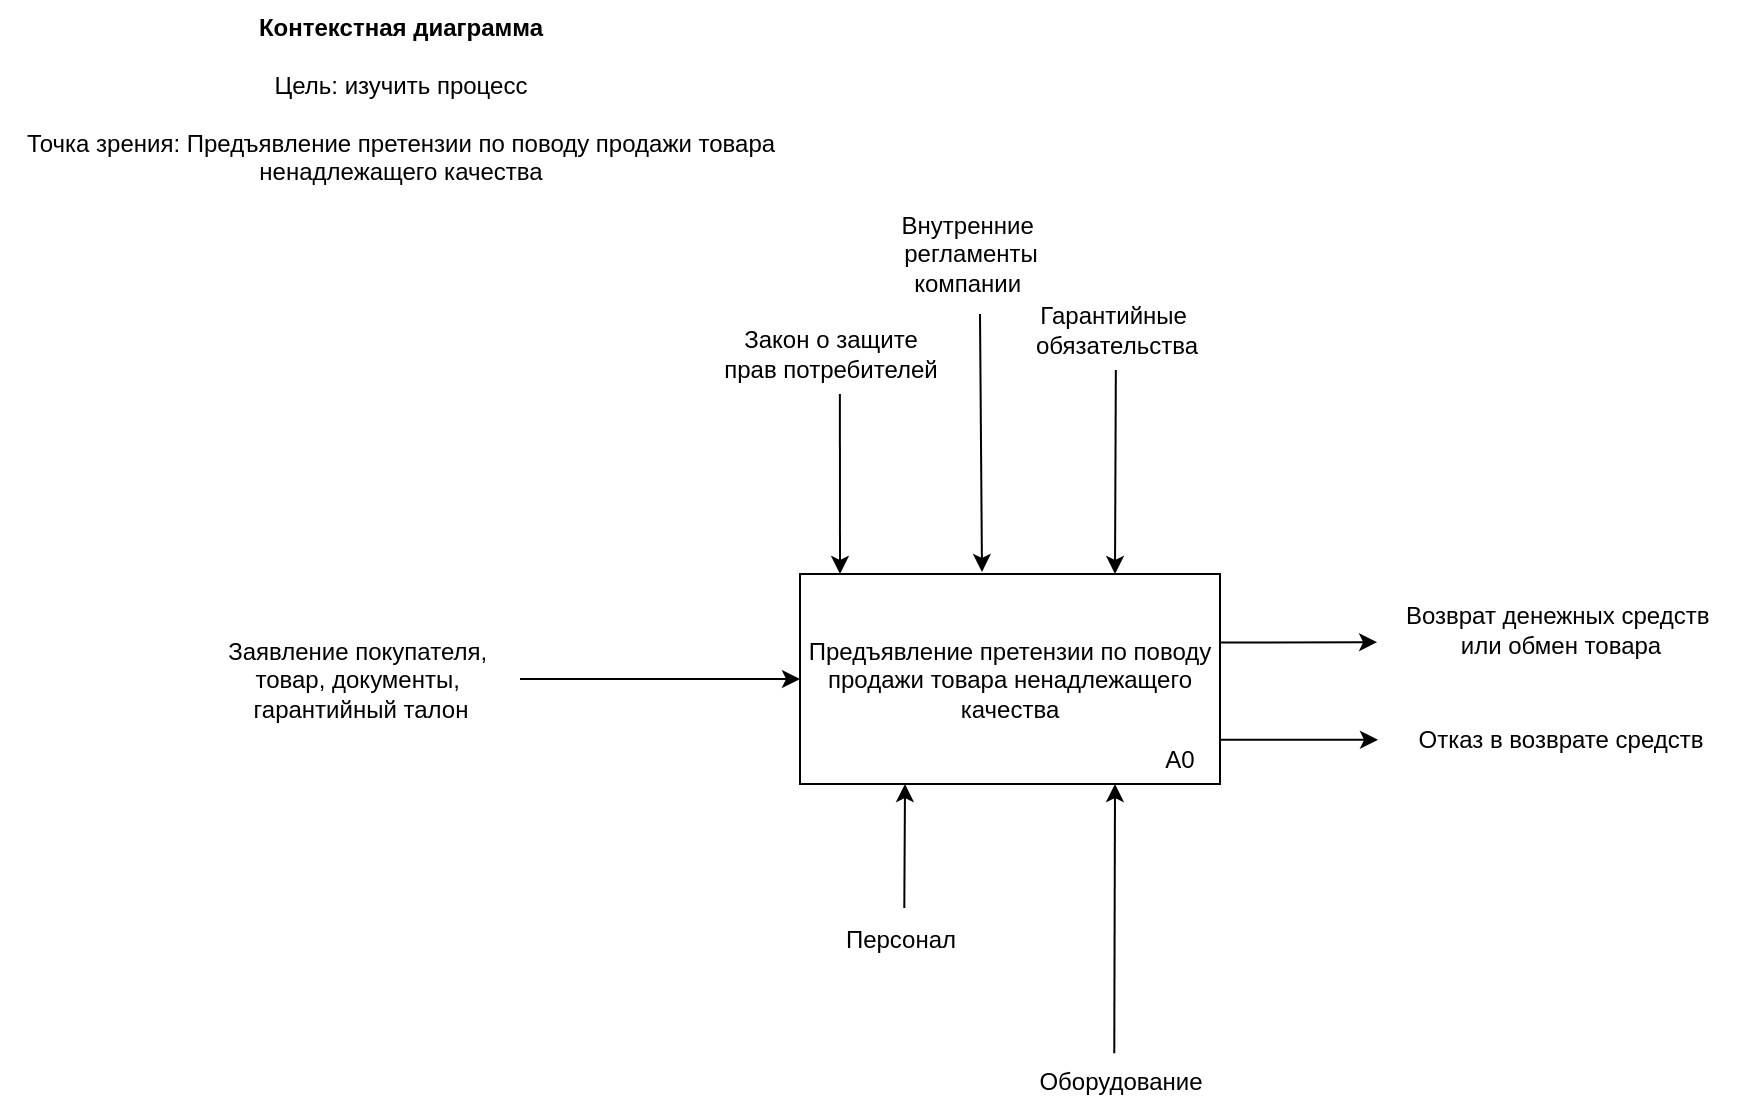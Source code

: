 <mxfile version="26.1.3" pages="7">
  <diagram name="А-0" id="248thOoZXgpToa91cc6W">
    <mxGraphModel dx="1197" dy="654" grid="1" gridSize="10" guides="1" tooltips="1" connect="1" arrows="1" fold="1" page="1" pageScale="1" pageWidth="2000" pageHeight="2000" math="0" shadow="0">
      <root>
        <mxCell id="0" />
        <mxCell id="1" parent="0" />
        <mxCell id="MELyax4clremlwgUpwQO-10" value="&lt;b&gt;Контекстная диаграмма&lt;/b&gt;&lt;div&gt;&lt;b&gt;&lt;br&gt;&lt;/b&gt;&lt;/div&gt;&lt;div&gt;Цель: изучить процесс&lt;/div&gt;&lt;div&gt;&lt;br&gt;&lt;/div&gt;&lt;div&gt;Точка зрения:&amp;nbsp;Предъявление претензии по поводу продажи&amp;nbsp;&lt;span style=&quot;background-color: transparent; color: light-dark(rgb(0, 0, 0), rgb(255, 255, 255));&quot;&gt;товара&lt;/span&gt;&lt;/div&gt;&lt;div&gt;ненадлежащего качества&lt;/div&gt;" style="text;html=1;align=center;verticalAlign=middle;resizable=0;points=[];autosize=1;strokeColor=none;fillColor=none;" parent="1" vertex="1">
          <mxGeometry x="240" y="175" width="400" height="100" as="geometry" />
        </mxCell>
        <mxCell id="QCBSrj2WdjQvfD-BtQUa-4" value="" style="group" parent="1" vertex="1" connectable="0">
          <mxGeometry x="640" y="462" width="210" height="105" as="geometry" />
        </mxCell>
        <mxCell id="QCBSrj2WdjQvfD-BtQUa-2" value="Предъявление претензии по поводу продажи товара ненадлежащего качества" style="rounded=0;whiteSpace=wrap;html=1;" parent="QCBSrj2WdjQvfD-BtQUa-4" vertex="1">
          <mxGeometry width="210" height="105" as="geometry" />
        </mxCell>
        <mxCell id="QCBSrj2WdjQvfD-BtQUa-3" value="A0" style="text;html=1;align=center;verticalAlign=middle;whiteSpace=wrap;rounded=0;" parent="QCBSrj2WdjQvfD-BtQUa-4" vertex="1">
          <mxGeometry x="170" y="80" width="40" height="25" as="geometry" />
        </mxCell>
        <mxCell id="QCBSrj2WdjQvfD-BtQUa-5" value="Заявление покупателя,&amp;nbsp;&lt;div&gt;товар, документы,&amp;nbsp;&lt;/div&gt;&lt;div&gt;гарантийный талон&lt;/div&gt;" style="text;html=1;align=center;verticalAlign=middle;resizable=0;points=[];autosize=1;strokeColor=none;fillColor=none;" parent="1" vertex="1">
          <mxGeometry x="340" y="484.5" width="160" height="60" as="geometry" />
        </mxCell>
        <mxCell id="QCBSrj2WdjQvfD-BtQUa-6" value="" style="endArrow=classic;html=1;rounded=0;entryX=0;entryY=0.5;entryDx=0;entryDy=0;" parent="1" source="QCBSrj2WdjQvfD-BtQUa-5" target="QCBSrj2WdjQvfD-BtQUa-2" edge="1">
          <mxGeometry width="50" height="50" relative="1" as="geometry">
            <mxPoint x="560" y="632" as="sourcePoint" />
            <mxPoint x="610" y="582" as="targetPoint" />
          </mxGeometry>
        </mxCell>
        <mxCell id="QCBSrj2WdjQvfD-BtQUa-7" value="Возврат денежных средств&amp;nbsp;&lt;div&gt;или обмен товара&lt;/div&gt;" style="text;html=1;align=center;verticalAlign=middle;resizable=0;points=[];autosize=1;strokeColor=none;fillColor=none;" parent="1" vertex="1">
          <mxGeometry x="930" y="470" width="180" height="40" as="geometry" />
        </mxCell>
        <mxCell id="QCBSrj2WdjQvfD-BtQUa-8" value="Отказ в возврате средств" style="text;html=1;align=center;verticalAlign=middle;resizable=0;points=[];autosize=1;strokeColor=none;fillColor=none;" parent="1" vertex="1">
          <mxGeometry x="935" y="530" width="170" height="30" as="geometry" />
        </mxCell>
        <mxCell id="QCBSrj2WdjQvfD-BtQUa-9" value="" style="endArrow=classic;html=1;rounded=0;exitX=1;exitY=0.25;exitDx=0;exitDy=0;entryX=-0.008;entryY=0.652;entryDx=0;entryDy=0;entryPerimeter=0;" parent="1" target="QCBSrj2WdjQvfD-BtQUa-7" edge="1">
          <mxGeometry width="50" height="50" relative="1" as="geometry">
            <mxPoint x="850" y="496.25" as="sourcePoint" />
            <mxPoint x="950" y="360" as="targetPoint" />
          </mxGeometry>
        </mxCell>
        <mxCell id="QCBSrj2WdjQvfD-BtQUa-10" value="" style="endArrow=classic;html=1;rounded=0;exitX=1;exitY=0.25;exitDx=0;exitDy=0;entryX=-0.008;entryY=0.652;entryDx=0;entryDy=0;entryPerimeter=0;" parent="1" edge="1">
          <mxGeometry width="50" height="50" relative="1" as="geometry">
            <mxPoint x="850" y="544.92" as="sourcePoint" />
            <mxPoint x="929" y="544.92" as="targetPoint" />
          </mxGeometry>
        </mxCell>
        <mxCell id="QCBSrj2WdjQvfD-BtQUa-12" value="Закон о защите&lt;div&gt;прав потребителей&lt;/div&gt;" style="text;html=1;align=center;verticalAlign=middle;resizable=0;points=[];autosize=1;strokeColor=none;fillColor=none;" parent="1" vertex="1">
          <mxGeometry x="590" y="332" width="130" height="40" as="geometry" />
        </mxCell>
        <mxCell id="QCBSrj2WdjQvfD-BtQUa-13" value="" style="endArrow=classic;html=1;rounded=0;exitX=0.538;exitY=1;exitDx=0;exitDy=0;exitPerimeter=0;" parent="1" source="QCBSrj2WdjQvfD-BtQUa-12" edge="1">
          <mxGeometry width="50" height="50" relative="1" as="geometry">
            <mxPoint x="560" y="442" as="sourcePoint" />
            <mxPoint x="660" y="462" as="targetPoint" />
          </mxGeometry>
        </mxCell>
        <mxCell id="QCBSrj2WdjQvfD-BtQUa-14" value="Внутренние&amp;nbsp;&lt;div&gt;регламенты&lt;/div&gt;&lt;div&gt;компании&amp;nbsp;&lt;/div&gt;" style="text;html=1;align=center;verticalAlign=middle;resizable=0;points=[];autosize=1;strokeColor=none;fillColor=none;" parent="1" vertex="1">
          <mxGeometry x="680" y="272" width="90" height="60" as="geometry" />
        </mxCell>
        <mxCell id="QCBSrj2WdjQvfD-BtQUa-15" value="" style="endArrow=classic;html=1;rounded=0;" parent="1" edge="1">
          <mxGeometry width="50" height="50" relative="1" as="geometry">
            <mxPoint x="730" y="332" as="sourcePoint" />
            <mxPoint x="731" y="461" as="targetPoint" />
          </mxGeometry>
        </mxCell>
        <mxCell id="QCBSrj2WdjQvfD-BtQUa-16" value="Гарантийные&amp;nbsp;&lt;div&gt;обязательства&lt;/div&gt;" style="text;html=1;align=center;verticalAlign=middle;resizable=0;points=[];autosize=1;strokeColor=none;fillColor=none;" parent="1" vertex="1">
          <mxGeometry x="748" y="320" width="100" height="40" as="geometry" />
        </mxCell>
        <mxCell id="QCBSrj2WdjQvfD-BtQUa-17" value="" style="endArrow=classic;html=1;rounded=0;entryX=0.75;entryY=0;entryDx=0;entryDy=0;" parent="1" source="QCBSrj2WdjQvfD-BtQUa-16" target="QCBSrj2WdjQvfD-BtQUa-2" edge="1">
          <mxGeometry width="50" height="50" relative="1" as="geometry">
            <mxPoint x="800" y="362" as="sourcePoint" />
            <mxPoint x="800" y="461" as="targetPoint" />
          </mxGeometry>
        </mxCell>
        <mxCell id="QCBSrj2WdjQvfD-BtQUa-19" value="Персонал " style="text;html=1;align=center;verticalAlign=middle;resizable=0;points=[];autosize=1;strokeColor=none;fillColor=none;" parent="1" vertex="1">
          <mxGeometry x="650" y="630" width="80" height="30" as="geometry" />
        </mxCell>
        <mxCell id="QCBSrj2WdjQvfD-BtQUa-20" value="" style="endArrow=classic;html=1;rounded=0;entryX=0.25;entryY=1;entryDx=0;entryDy=0;exitX=0.527;exitY=-0.033;exitDx=0;exitDy=0;exitPerimeter=0;" parent="1" source="QCBSrj2WdjQvfD-BtQUa-19" target="QCBSrj2WdjQvfD-BtQUa-2" edge="1">
          <mxGeometry width="50" height="50" relative="1" as="geometry">
            <mxPoint x="580" y="662" as="sourcePoint" />
            <mxPoint x="630" y="612" as="targetPoint" />
          </mxGeometry>
        </mxCell>
        <mxCell id="QCBSrj2WdjQvfD-BtQUa-22" value="Оборудование " style="text;html=1;align=center;verticalAlign=middle;resizable=0;points=[];autosize=1;strokeColor=none;fillColor=none;" parent="1" vertex="1">
          <mxGeometry x="745" y="701" width="110" height="30" as="geometry" />
        </mxCell>
        <mxCell id="QCBSrj2WdjQvfD-BtQUa-23" value="" style="endArrow=classic;html=1;rounded=0;exitX=0.474;exitY=0.021;exitDx=0;exitDy=0;exitPerimeter=0;entryX=0.75;entryY=1;entryDx=0;entryDy=0;" parent="1" source="QCBSrj2WdjQvfD-BtQUa-22" target="QCBSrj2WdjQvfD-BtQUa-2" edge="1">
          <mxGeometry width="50" height="50" relative="1" as="geometry">
            <mxPoint x="790" y="642" as="sourcePoint" />
            <mxPoint x="840" y="592" as="targetPoint" />
          </mxGeometry>
        </mxCell>
      </root>
    </mxGraphModel>
  </diagram>
  <diagram id="Wbu8IEe6tuNQ7Wifa6Bx" name="A0">
    <mxGraphModel dx="3436" dy="682" grid="1" gridSize="10" guides="1" tooltips="1" connect="1" arrows="1" fold="1" page="1" pageScale="1" pageWidth="2000" pageHeight="2000" math="0" shadow="0">
      <root>
        <mxCell id="0" />
        <mxCell id="1" parent="0" />
        <mxCell id="b5hAu-Nfk4PXfVlwazRd-1" value="" style="group" parent="1" vertex="1" connectable="0">
          <mxGeometry x="-120" y="360" width="140" height="70" as="geometry" />
        </mxCell>
        <mxCell id="b5hAu-Nfk4PXfVlwazRd-2" value="Подача претензии" style="rounded=0;whiteSpace=wrap;html=1;" parent="b5hAu-Nfk4PXfVlwazRd-1" vertex="1">
          <mxGeometry width="140" height="70" as="geometry" />
        </mxCell>
        <mxCell id="b5hAu-Nfk4PXfVlwazRd-3" value="A1" style="text;html=1;align=center;verticalAlign=middle;whiteSpace=wrap;rounded=0;" parent="b5hAu-Nfk4PXfVlwazRd-1" vertex="1">
          <mxGeometry x="113.333" y="53.333" width="26.667" height="16.667" as="geometry" />
        </mxCell>
        <mxCell id="GjINSjtJ1pZMaWYPaP41-1" value="" style="group" parent="1" vertex="1" connectable="0">
          <mxGeometry x="240" y="430" width="140" height="70" as="geometry" />
        </mxCell>
        <mxCell id="GjINSjtJ1pZMaWYPaP41-2" value="Рассмотрение претензии&lt;span style=&quot;color: rgba(0, 0, 0, 0); font-family: monospace; font-size: 0px; text-align: start; text-wrap-mode: nowrap;&quot;&gt;%3CmxGraphModel%3E%3Croot%3E%3CmxCell%20id%3D%220%22%2F%3E%3CmxCell%20id%3D%221%22%20parent%3D%220%22%2F%3E%3CmxCell%20id%3D%222%22%20value%3D%22%22%20style%3D%22group%22%20vertex%3D%221%22%20connectable%3D%220%22%20parent%3D%221%22%3E%3CmxGeometry%20x%3D%22420.0%22%20y%3D%22360%22%20width%3D%22210%22%20height%3D%22105%22%20as%3D%22geometry%22%2F%3E%3C%2FmxCell%3E%3CmxCell%20id%3D%223%22%20value%3D%22%D0%9F%D0%BE%D0%B4%D0%B0%D1%87%D0%B0%20%D0%BF%D1%80%D0%B5%D1%82%D0%B5%D0%BD%D0%B7%D0%B8%D0%B8%22%20style%3D%22rounded%3D0%3BwhiteSpace%3Dwrap%3Bhtml%3D1%3B%22%20vertex%3D%221%22%20parent%3D%222%22%3E%3CmxGeometry%20width%3D%22210%22%20height%3D%22105%22%20as%3D%22geometry%22%2F%3E%3C%2FmxCell%3E%3CmxCell%20id%3D%224%22%20value%3D%22A0%22%20style%3D%22text%3Bhtml%3D1%3Balign%3Dcenter%3BverticalAlign%3Dmiddle%3BwhiteSpace%3Dwrap%3Brounded%3D0%3B%22%20vertex%3D%221%22%20parent%3D%222%22%3E%3CmxGeometry%20x%3D%22170%22%20y%3D%2280%22%20width%3D%2240%22%20height%3D%2225%22%20as%3D%22geometry%22%2F%3E%3C%2FmxCell%3E%3C%2Froot%3E%3C%2FmxGraphModel%3E&lt;/span&gt;" style="rounded=0;whiteSpace=wrap;html=1;" parent="GjINSjtJ1pZMaWYPaP41-1" vertex="1">
          <mxGeometry width="140" height="70" as="geometry" />
        </mxCell>
        <mxCell id="GjINSjtJ1pZMaWYPaP41-3" value="A2" style="text;html=1;align=center;verticalAlign=middle;whiteSpace=wrap;rounded=0;" parent="GjINSjtJ1pZMaWYPaP41-1" vertex="1">
          <mxGeometry x="113.333" y="53.333" width="26.667" height="16.667" as="geometry" />
        </mxCell>
        <mxCell id="GjINSjtJ1pZMaWYPaP41-8" value="" style="group" parent="1" vertex="1" connectable="0">
          <mxGeometry x="850" y="570" width="140" height="70" as="geometry" />
        </mxCell>
        <mxCell id="GjINSjtJ1pZMaWYPaP41-9" value="Принятие решения" style="rounded=0;whiteSpace=wrap;html=1;" parent="GjINSjtJ1pZMaWYPaP41-8" vertex="1">
          <mxGeometry width="140" height="70" as="geometry" />
        </mxCell>
        <mxCell id="GjINSjtJ1pZMaWYPaP41-10" value="A4" style="text;html=1;align=center;verticalAlign=middle;whiteSpace=wrap;rounded=0;" parent="GjINSjtJ1pZMaWYPaP41-8" vertex="1">
          <mxGeometry x="113.333" y="53.333" width="26.667" height="16.667" as="geometry" />
        </mxCell>
        <mxCell id="GjINSjtJ1pZMaWYPaP41-11" value="" style="group" parent="1" vertex="1" connectable="0">
          <mxGeometry x="1090" y="590" width="140" height="70" as="geometry" />
        </mxCell>
        <mxCell id="QCtuaQQdG8-_H3D33V7k-5" style="edgeStyle=orthogonalEdgeStyle;rounded=0;orthogonalLoop=1;jettySize=auto;html=1;" edge="1" parent="GjINSjtJ1pZMaWYPaP41-11" source="GjINSjtJ1pZMaWYPaP41-12">
          <mxGeometry relative="1" as="geometry">
            <mxPoint x="320" y="10" as="targetPoint" />
            <Array as="points">
              <mxPoint x="290" y="10" />
            </Array>
          </mxGeometry>
        </mxCell>
        <mxCell id="QCtuaQQdG8-_H3D33V7k-6" value="Возврат средств или обмен товара" style="edgeLabel;html=1;align=center;verticalAlign=middle;resizable=0;points=[];" vertex="1" connectable="0" parent="QCtuaQQdG8-_H3D33V7k-5">
          <mxGeometry x="-0.134" relative="1" as="geometry">
            <mxPoint x="202" as="offset" />
          </mxGeometry>
        </mxCell>
        <mxCell id="GjINSjtJ1pZMaWYPaP41-12" value="Исполнение решения" style="rounded=0;whiteSpace=wrap;html=1;" parent="GjINSjtJ1pZMaWYPaP41-11" vertex="1">
          <mxGeometry width="140" height="70" as="geometry" />
        </mxCell>
        <mxCell id="GjINSjtJ1pZMaWYPaP41-13" value="A5" style="text;html=1;align=center;verticalAlign=middle;whiteSpace=wrap;rounded=0;" parent="GjINSjtJ1pZMaWYPaP41-11" vertex="1">
          <mxGeometry x="113.333" y="53.333" width="26.667" height="16.667" as="geometry" />
        </mxCell>
        <mxCell id="GjINSjtJ1pZMaWYPaP41-14" value="" style="endArrow=classic;html=1;rounded=0;exitX=0.988;exitY=0.483;exitDx=0;exitDy=0;exitPerimeter=0;entryX=0;entryY=0.5;entryDx=0;entryDy=0;" parent="1" source="GjINSjtJ1pZMaWYPaP41-15" target="b5hAu-Nfk4PXfVlwazRd-2" edge="1">
          <mxGeometry width="50" height="50" relative="1" as="geometry">
            <mxPoint x="-70" y="430" as="sourcePoint" />
            <mxPoint x="-90" y="360" as="targetPoint" />
          </mxGeometry>
        </mxCell>
        <mxCell id="GjINSjtJ1pZMaWYPaP41-15" value="Заявление" style="text;html=1;align=center;verticalAlign=middle;resizable=0;points=[];autosize=1;strokeColor=none;fillColor=none;" parent="1" vertex="1">
          <mxGeometry x="-350" y="380" width="80" height="30" as="geometry" />
        </mxCell>
        <mxCell id="GjINSjtJ1pZMaWYPaP41-16" value="" style="group" parent="1" vertex="1" connectable="0">
          <mxGeometry x="540" y="470" width="140" height="70" as="geometry" />
        </mxCell>
        <mxCell id="GjINSjtJ1pZMaWYPaP41-17" value="Экспертиза товара" style="rounded=0;whiteSpace=wrap;html=1;" parent="GjINSjtJ1pZMaWYPaP41-16" vertex="1">
          <mxGeometry width="140" height="70" as="geometry" />
        </mxCell>
        <mxCell id="GjINSjtJ1pZMaWYPaP41-18" value="A3" style="text;html=1;align=center;verticalAlign=middle;whiteSpace=wrap;rounded=0;" parent="GjINSjtJ1pZMaWYPaP41-16" vertex="1">
          <mxGeometry x="113.333" y="53.333" width="26.667" height="16.667" as="geometry" />
        </mxCell>
        <mxCell id="1XYVefaRTlznmE_51jRT-1" value="Персонал" style="text;html=1;align=center;verticalAlign=middle;resizable=0;points=[];autosize=1;strokeColor=none;fillColor=none;" vertex="1" parent="1">
          <mxGeometry x="-140" y="890" width="80" height="30" as="geometry" />
        </mxCell>
        <mxCell id="1XYVefaRTlznmE_51jRT-2" value="" style="endArrow=classic;html=1;rounded=0;entryX=0.5;entryY=1;entryDx=0;entryDy=0;exitX=0.52;exitY=-0.032;exitDx=0;exitDy=0;exitPerimeter=0;" edge="1" parent="1" source="1XYVefaRTlznmE_51jRT-1">
          <mxGeometry width="50" height="50" relative="1" as="geometry">
            <mxPoint x="-178" y="850" as="sourcePoint" />
            <mxPoint x="-98" y="430" as="targetPoint" />
          </mxGeometry>
        </mxCell>
        <mxCell id="1XYVefaRTlznmE_51jRT-3" value="&lt;span style=&quot;font-size: 12px; text-wrap-mode: wrap; background-color: rgb(251, 251, 251);&quot;&gt;Менеджеры по&amp;nbsp;&lt;/span&gt;&lt;div&gt;&lt;span style=&quot;font-size: 12px; text-wrap-mode: wrap; background-color: rgb(251, 251, 251);&quot;&gt;возвратам&amp;nbsp;&lt;/span&gt;&lt;div&gt;&lt;span style=&quot;font-size: 12px; text-wrap-mode: wrap; background-color: rgb(251, 251, 251);&quot;&gt;и обмену&lt;/span&gt;&lt;/div&gt;&lt;/div&gt;" style="edgeLabel;html=1;align=center;verticalAlign=middle;resizable=0;points=[];" vertex="1" connectable="0" parent="1XYVefaRTlznmE_51jRT-2">
          <mxGeometry x="0.133" y="-1" relative="1" as="geometry">
            <mxPoint x="-1" y="21" as="offset" />
          </mxGeometry>
        </mxCell>
        <mxCell id="MgOZ0tV58-kHFw6S-zIe-1" value="" style="endArrow=classic;html=1;rounded=0;entryX=0.5;entryY=1;entryDx=0;entryDy=0;" edge="1" parent="1">
          <mxGeometry width="50" height="50" relative="1" as="geometry">
            <mxPoint x="-100" y="840" as="sourcePoint" />
            <mxPoint x="260" y="500" as="targetPoint" />
            <Array as="points">
              <mxPoint x="260" y="840" />
            </Array>
          </mxGeometry>
        </mxCell>
        <mxCell id="MgOZ0tV58-kHFw6S-zIe-2" value="&lt;span style=&quot;font-size: 12px; text-wrap-mode: wrap; background-color: rgb(251, 251, 251);&quot;&gt;Юрист по&amp;nbsp;&lt;/span&gt;&lt;div&gt;&lt;span style=&quot;font-size: 12px; text-wrap-mode: wrap; background-color: rgb(251, 251, 251);&quot;&gt;вопросам&amp;nbsp;&lt;/span&gt;&lt;div&gt;&lt;span style=&quot;font-size: 12px; text-wrap-mode: wrap; background-color: rgb(251, 251, 251);&quot;&gt;претензий&lt;/span&gt;&lt;/div&gt;&lt;/div&gt;" style="edgeLabel;html=1;align=center;verticalAlign=middle;resizable=0;points=[];" vertex="1" connectable="0" parent="MgOZ0tV58-kHFw6S-zIe-1">
          <mxGeometry x="0.402" y="-2" relative="1" as="geometry">
            <mxPoint x="-2" y="32" as="offset" />
          </mxGeometry>
        </mxCell>
        <mxCell id="MgOZ0tV58-kHFw6S-zIe-3" value="" style="endArrow=classic;html=1;rounded=0;entryX=0.5;entryY=1;entryDx=0;entryDy=0;" edge="1" parent="1">
          <mxGeometry width="50" height="50" relative="1" as="geometry">
            <mxPoint x="210" y="840" as="sourcePoint" />
            <mxPoint x="560" y="540" as="targetPoint" />
            <Array as="points">
              <mxPoint x="560" y="840" />
            </Array>
          </mxGeometry>
        </mxCell>
        <mxCell id="MgOZ0tV58-kHFw6S-zIe-4" value="&lt;span style=&quot;font-size: 12px; text-wrap-mode: wrap; background-color: rgb(251, 251, 251);&quot;&gt;Эксперты по&amp;nbsp;&lt;/span&gt;&lt;div&gt;&lt;span style=&quot;font-size: 12px; text-wrap-mode: wrap; background-color: rgb(251, 251, 251);&quot;&gt;проверке&amp;nbsp;&lt;/span&gt;&lt;div&gt;&lt;span style=&quot;font-size: 12px; text-wrap-mode: wrap; background-color: rgb(251, 251, 251);&quot;&gt;качества&amp;nbsp;&lt;/span&gt;&lt;div&gt;&lt;span style=&quot;font-size: 12px; text-wrap-mode: wrap; background-color: rgb(251, 251, 251);&quot;&gt;товара&lt;/span&gt;&lt;/div&gt;&lt;/div&gt;&lt;/div&gt;" style="edgeLabel;html=1;align=center;verticalAlign=middle;resizable=0;points=[];" vertex="1" connectable="0" parent="MgOZ0tV58-kHFw6S-zIe-3">
          <mxGeometry x="0.691" relative="1" as="geometry">
            <mxPoint as="offset" />
          </mxGeometry>
        </mxCell>
        <mxCell id="MgOZ0tV58-kHFw6S-zIe-5" value="" style="endArrow=classic;html=1;rounded=0;entryX=0.5;entryY=1;entryDx=0;entryDy=0;" edge="1" parent="1">
          <mxGeometry width="50" height="50" relative="1" as="geometry">
            <mxPoint x="230" y="840" as="sourcePoint" />
            <mxPoint x="870" y="640" as="targetPoint" />
            <Array as="points">
              <mxPoint x="870" y="840" />
            </Array>
          </mxGeometry>
        </mxCell>
        <mxCell id="MgOZ0tV58-kHFw6S-zIe-6" value="&lt;span style=&quot;text-wrap-mode: wrap; background-color: rgb(251, 251, 251); font-size: 12px;&quot; data-end=&quot;429&quot; data-start=&quot;394&quot;&gt;Менеджеры по возвратам&amp;nbsp;&lt;/span&gt;&lt;div&gt;&lt;span style=&quot;text-wrap-mode: wrap; background-color: rgb(251, 251, 251); font-size: 12px;&quot; data-end=&quot;429&quot; data-start=&quot;394&quot;&gt;и обмену,&amp;nbsp;&lt;/span&gt;&lt;div&gt;&lt;span style=&quot;text-wrap-mode: wrap; background-color: rgb(251, 251, 251); font-size: 12px;&quot; data-end=&quot;549&quot; data-start=&quot;518&quot;&gt;Юрист по вопросам&amp;nbsp;&lt;/span&gt;&lt;/div&gt;&lt;div&gt;&lt;span style=&quot;text-wrap-mode: wrap; background-color: rgb(251, 251, 251); font-size: 12px;&quot; data-end=&quot;549&quot; data-start=&quot;518&quot;&gt;претензий&lt;/span&gt;&lt;/div&gt;&lt;/div&gt;" style="edgeLabel;html=1;align=center;verticalAlign=middle;resizable=0;points=[];" vertex="1" connectable="0" parent="MgOZ0tV58-kHFw6S-zIe-5">
          <mxGeometry x="0.836" y="-2" relative="1" as="geometry">
            <mxPoint x="-2" y="31" as="offset" />
          </mxGeometry>
        </mxCell>
        <mxCell id="MgOZ0tV58-kHFw6S-zIe-7" value="" style="endArrow=classic;html=1;rounded=0;entryX=0.5;entryY=1;entryDx=0;entryDy=0;" edge="1" parent="1">
          <mxGeometry width="50" height="50" relative="1" as="geometry">
            <mxPoint x="150" y="840" as="sourcePoint" />
            <mxPoint x="1110" y="660" as="targetPoint" />
            <Array as="points">
              <mxPoint x="1110" y="840" />
            </Array>
          </mxGeometry>
        </mxCell>
        <mxCell id="MgOZ0tV58-kHFw6S-zIe-8" value="&lt;span style=&quot;text-wrap-mode: wrap; background-color: rgb(251, 251, 251); font-size: 12px;&quot;&gt;Кладовщик,&amp;nbsp;&lt;/span&gt;&lt;div style=&quot;font-family: &amp;quot;Times New Roman&amp;quot;; font-size: 14px; text-align: left; text-wrap-mode: wrap; background-color: rgb(251, 251, 251);&quot;&gt;&lt;span style=&quot;font-family: Helvetica; font-size: 12px; text-align: center;&quot;&gt;Бухгалтер по операциям возвратов,&amp;nbsp;&lt;/span&gt;&lt;/div&gt;&lt;div style=&quot;font-family: &amp;quot;Times New Roman&amp;quot;; font-size: 14px; text-align: left; text-wrap-mode: wrap; background-color: rgb(251, 251, 251);&quot;&gt;&lt;span style=&quot;background-color: transparent; color: light-dark(rgb(0, 0, 0), rgb(255, 255, 255)); font-family: Helvetica; font-size: 12px; text-align: center;&quot; data-end=&quot;429&quot; data-start=&quot;394&quot;&gt;Менеджеры по возвратам и обмену&lt;/span&gt;&lt;/div&gt;" style="edgeLabel;html=1;align=center;verticalAlign=middle;resizable=0;points=[];" vertex="1" connectable="0" parent="MgOZ0tV58-kHFw6S-zIe-7">
          <mxGeometry x="0.89" y="1" relative="1" as="geometry">
            <mxPoint x="1" y="33" as="offset" />
          </mxGeometry>
        </mxCell>
        <mxCell id="0VgXPNYPZGYOWNt6O4w5-1" value="" style="endArrow=classic;html=1;rounded=0;exitX=1;exitY=0.5;exitDx=0;exitDy=0;entryX=0;entryY=0.5;entryDx=0;entryDy=0;" edge="1" parent="1" source="b5hAu-Nfk4PXfVlwazRd-2" target="GjINSjtJ1pZMaWYPaP41-2">
          <mxGeometry width="50" height="50" relative="1" as="geometry">
            <mxPoint x="370" y="360" as="sourcePoint" />
            <mxPoint x="420" y="310" as="targetPoint" />
            <Array as="points">
              <mxPoint x="150" y="395" />
              <mxPoint x="150" y="465" />
            </Array>
          </mxGeometry>
        </mxCell>
        <mxCell id="0VgXPNYPZGYOWNt6O4w5-2" value="&lt;span style=&quot;font-family: &amp;quot;Times New Roman&amp;quot;; font-size: 14px; text-align: left; text-wrap-mode: wrap; background-color: rgb(251, 251, 251);&quot;&gt;Зарегистрированное заявление&lt;/span&gt;" style="edgeLabel;html=1;align=center;verticalAlign=middle;resizable=0;points=[];" vertex="1" connectable="0" parent="0VgXPNYPZGYOWNt6O4w5-1">
          <mxGeometry x="-0.063" relative="1" as="geometry">
            <mxPoint y="29" as="offset" />
          </mxGeometry>
        </mxCell>
        <mxCell id="0VgXPNYPZGYOWNt6O4w5-5" value="" style="endArrow=classic;html=1;rounded=0;exitX=1.002;exitY=0.142;exitDx=0;exitDy=0;entryX=0;entryY=0.141;entryDx=0;entryDy=0;exitPerimeter=0;entryPerimeter=0;" edge="1" parent="1" source="GjINSjtJ1pZMaWYPaP41-2" target="GjINSjtJ1pZMaWYPaP41-9">
          <mxGeometry width="50" height="50" relative="1" as="geometry">
            <mxPoint x="530" y="440" as="sourcePoint" />
            <mxPoint x="580" y="390" as="targetPoint" />
            <Array as="points">
              <mxPoint x="780" y="440" />
              <mxPoint x="780" y="580" />
            </Array>
          </mxGeometry>
        </mxCell>
        <mxCell id="0VgXPNYPZGYOWNt6O4w5-6" value="Удовлетворительное&amp;nbsp;&lt;div&gt;решение о&amp;nbsp;&lt;/div&gt;&lt;div&gt;возврате&lt;/div&gt;" style="edgeLabel;html=1;align=center;verticalAlign=middle;resizable=0;points=[];" vertex="1" connectable="0" parent="0VgXPNYPZGYOWNt6O4w5-5">
          <mxGeometry x="-0.41" y="1" relative="1" as="geometry">
            <mxPoint x="212" y="26" as="offset" />
          </mxGeometry>
        </mxCell>
        <mxCell id="0VgXPNYPZGYOWNt6O4w5-7" style="edgeStyle=orthogonalEdgeStyle;rounded=0;orthogonalLoop=1;jettySize=auto;html=1;entryX=-0.018;entryY=0.508;entryDx=0;entryDy=0;entryPerimeter=0;" edge="1" parent="1" source="GjINSjtJ1pZMaWYPaP41-2" target="GjINSjtJ1pZMaWYPaP41-17">
          <mxGeometry relative="1" as="geometry">
            <Array as="points">
              <mxPoint x="460" y="490" />
              <mxPoint x="460" y="506" />
            </Array>
          </mxGeometry>
        </mxCell>
        <mxCell id="0VgXPNYPZGYOWNt6O4w5-8" value="Решение&amp;nbsp;&lt;div&gt;проведения&lt;div&gt;экспертизы&lt;/div&gt;&lt;/div&gt;" style="edgeLabel;html=1;align=center;verticalAlign=middle;resizable=0;points=[];" vertex="1" connectable="0" parent="0VgXPNYPZGYOWNt6O4w5-7">
          <mxGeometry x="0.013" y="-1" relative="1" as="geometry">
            <mxPoint as="offset" />
          </mxGeometry>
        </mxCell>
        <mxCell id="QCtuaQQdG8-_H3D33V7k-1" style="edgeStyle=orthogonalEdgeStyle;rounded=0;orthogonalLoop=1;jettySize=auto;html=1;entryX=0.001;entryY=0.787;entryDx=0;entryDy=0;entryPerimeter=0;" edge="1" parent="1" source="GjINSjtJ1pZMaWYPaP41-17" target="GjINSjtJ1pZMaWYPaP41-9">
          <mxGeometry relative="1" as="geometry">
            <Array as="points">
              <mxPoint x="730" y="505" />
              <mxPoint x="730" y="625" />
            </Array>
          </mxGeometry>
        </mxCell>
        <mxCell id="QCtuaQQdG8-_H3D33V7k-2" value="&lt;span style=&quot;font-family: &amp;quot;Google Sans Text&amp;quot;, &amp;quot;Helvetica Neue&amp;quot;, sans-serif; text-align: left; text-wrap-mode: wrap; background-color: rgb(251, 251, 251);&quot;&gt;&lt;font&gt;Заключение&amp;nbsp;&lt;/font&gt;&lt;/span&gt;&lt;div&gt;&lt;span style=&quot;font-family: &amp;quot;Google Sans Text&amp;quot;, &amp;quot;Helvetica Neue&amp;quot;, sans-serif; text-align: left; text-wrap-mode: wrap; background-color: rgb(251, 251, 251);&quot;&gt;&lt;font&gt;экспертизы&lt;/font&gt;&lt;/span&gt;&lt;/div&gt;" style="edgeLabel;html=1;align=center;verticalAlign=middle;resizable=0;points=[];" vertex="1" connectable="0" parent="QCtuaQQdG8-_H3D33V7k-1">
          <mxGeometry x="-0.322" y="-1" relative="1" as="geometry">
            <mxPoint as="offset" />
          </mxGeometry>
        </mxCell>
        <mxCell id="QCtuaQQdG8-_H3D33V7k-3" style="edgeStyle=orthogonalEdgeStyle;rounded=0;orthogonalLoop=1;jettySize=auto;html=1;entryX=0;entryY=0.5;entryDx=0;entryDy=0;" edge="1" parent="1" source="GjINSjtJ1pZMaWYPaP41-9" target="GjINSjtJ1pZMaWYPaP41-12">
          <mxGeometry relative="1" as="geometry" />
        </mxCell>
        <mxCell id="QCtuaQQdG8-_H3D33V7k-4" value="Финальное&lt;div&gt;решение&lt;/div&gt;" style="edgeLabel;html=1;align=center;verticalAlign=middle;resizable=0;points=[];" vertex="1" connectable="0" parent="QCtuaQQdG8-_H3D33V7k-3">
          <mxGeometry x="-0.098" relative="1" as="geometry">
            <mxPoint y="11" as="offset" />
          </mxGeometry>
        </mxCell>
        <mxCell id="QCtuaQQdG8-_H3D33V7k-15" value="&lt;span style=&quot;font-family: &amp;quot;Times New Roman&amp;quot;; text-align: left; text-wrap-mode: wrap; background-color: rgb(251, 251, 251);&quot;&gt;&lt;font&gt;Документы, система&amp;nbsp;&lt;/font&gt;&lt;/span&gt;&lt;div&gt;&lt;span style=&quot;font-family: &amp;quot;Times New Roman&amp;quot;; text-align: left; text-wrap-mode: wrap; background-color: rgb(251, 251, 251);&quot;&gt;&lt;font&gt;учета претензий&lt;/font&gt;&lt;/span&gt;&lt;/div&gt;" style="edgeStyle=orthogonalEdgeStyle;rounded=0;orthogonalLoop=1;jettySize=auto;html=1;entryX=0.25;entryY=1;entryDx=0;entryDy=0;entryPerimeter=0;" edge="1" parent="1" source="QCtuaQQdG8-_H3D33V7k-11" target="GjINSjtJ1pZMaWYPaP41-3">
          <mxGeometry x="0.34" relative="1" as="geometry">
            <Array as="points">
              <mxPoint x="405" y="910" />
              <mxPoint x="360" y="910" />
            </Array>
            <mxPoint as="offset" />
          </mxGeometry>
        </mxCell>
        <mxCell id="QCtuaQQdG8-_H3D33V7k-16" style="edgeStyle=orthogonalEdgeStyle;rounded=0;orthogonalLoop=1;jettySize=auto;html=1;entryX=0.859;entryY=1.006;entryDx=0;entryDy=0;entryPerimeter=0;" edge="1" parent="1" source="QCtuaQQdG8-_H3D33V7k-11" target="GjINSjtJ1pZMaWYPaP41-17">
          <mxGeometry relative="1" as="geometry">
            <Array as="points">
              <mxPoint x="405" y="910" />
              <mxPoint x="660" y="910" />
              <mxPoint x="660" y="540" />
            </Array>
          </mxGeometry>
        </mxCell>
        <mxCell id="M73-XkYyFCzxHctbrJdm-3" value="&lt;span style=&quot;font-family: &amp;quot;Times New Roman&amp;quot;; text-align: left; text-wrap-mode: wrap; background-color: rgb(251, 251, 251);&quot;&gt;&lt;font&gt;Методики экспертизы,&amp;nbsp;&lt;/font&gt;&lt;/span&gt;&lt;div&gt;&lt;span style=&quot;font-family: &amp;quot;Times New Roman&amp;quot;; text-align: left; text-wrap-mode: wrap; background-color: rgb(251, 251, 251);&quot;&gt;&lt;font&gt;внутренние регламенты&lt;/font&gt;&lt;/span&gt;&lt;/div&gt;" style="edgeLabel;html=1;align=center;verticalAlign=middle;resizable=0;points=[];" vertex="1" connectable="0" parent="QCtuaQQdG8-_H3D33V7k-16">
          <mxGeometry x="0.686" y="-1" relative="1" as="geometry">
            <mxPoint as="offset" />
          </mxGeometry>
        </mxCell>
        <mxCell id="QCtuaQQdG8-_H3D33V7k-17" style="edgeStyle=orthogonalEdgeStyle;rounded=0;orthogonalLoop=1;jettySize=auto;html=1;entryX=0.25;entryY=1;entryDx=0;entryDy=0;" edge="1" parent="1" source="QCtuaQQdG8-_H3D33V7k-11" target="GjINSjtJ1pZMaWYPaP41-10">
          <mxGeometry relative="1" as="geometry">
            <Array as="points">
              <mxPoint x="405" y="910" />
              <mxPoint x="970" y="910" />
            </Array>
          </mxGeometry>
        </mxCell>
        <mxCell id="M73-XkYyFCzxHctbrJdm-4" value="&lt;span style=&quot;font-family: &amp;quot;Times New Roman&amp;quot;; text-align: left; text-wrap-mode: wrap; background-color: rgb(251, 251, 251);&quot;&gt;&lt;font&gt;Документы,&amp;nbsp;&lt;/font&gt;&lt;/span&gt;&lt;div&gt;&lt;span style=&quot;font-family: &amp;quot;Times New Roman&amp;quot;; text-align: left; text-wrap-mode: wrap; background-color: rgb(251, 251, 251);&quot;&gt;&lt;font&gt;законодательная база&lt;/font&gt;&lt;/span&gt;&lt;/div&gt;" style="edgeLabel;html=1;align=center;verticalAlign=middle;resizable=0;points=[];" vertex="1" connectable="0" parent="QCtuaQQdG8-_H3D33V7k-17">
          <mxGeometry x="0.816" y="2" relative="1" as="geometry">
            <mxPoint as="offset" />
          </mxGeometry>
        </mxCell>
        <mxCell id="QCtuaQQdG8-_H3D33V7k-11" value="Оборудование" style="text;html=1;align=center;verticalAlign=middle;resizable=0;points=[];autosize=1;strokeColor=none;fillColor=none;" vertex="1" parent="1">
          <mxGeometry x="350" y="970" width="110" height="30" as="geometry" />
        </mxCell>
        <mxCell id="QCtuaQQdG8-_H3D33V7k-14" style="edgeStyle=orthogonalEdgeStyle;rounded=0;orthogonalLoop=1;jettySize=auto;html=1;entryX=0.258;entryY=1.012;entryDx=0;entryDy=0;entryPerimeter=0;" edge="1" parent="1" source="QCtuaQQdG8-_H3D33V7k-11" target="b5hAu-Nfk4PXfVlwazRd-3">
          <mxGeometry relative="1" as="geometry">
            <Array as="points">
              <mxPoint x="405" y="910" />
              <mxPoint y="910" />
              <mxPoint y="430" />
            </Array>
          </mxGeometry>
        </mxCell>
        <mxCell id="M73-XkYyFCzxHctbrJdm-2" value="&lt;span style=&quot;font-family: &amp;quot;Times New Roman&amp;quot;; text-align: left; text-wrap-mode: wrap; background-color: rgb(251, 251, 251);&quot;&gt;&lt;font&gt;Бумажные бланки,&amp;nbsp;&lt;/font&gt;&lt;/span&gt;&lt;div&gt;&lt;span style=&quot;font-family: &amp;quot;Times New Roman&amp;quot;; text-align: left; text-wrap-mode: wrap; background-color: rgb(251, 251, 251);&quot;&gt;&lt;font&gt;база данных&lt;/font&gt;&lt;/span&gt;&lt;/div&gt;" style="edgeLabel;html=1;align=center;verticalAlign=middle;resizable=0;points=[];" vertex="1" connectable="0" parent="QCtuaQQdG8-_H3D33V7k-14">
          <mxGeometry x="0.562" relative="1" as="geometry">
            <mxPoint as="offset" />
          </mxGeometry>
        </mxCell>
        <mxCell id="QCtuaQQdG8-_H3D33V7k-18" style="edgeStyle=orthogonalEdgeStyle;rounded=0;orthogonalLoop=1;jettySize=auto;html=1;entryX=0.25;entryY=1;entryDx=0;entryDy=0;" edge="1" parent="1" source="QCtuaQQdG8-_H3D33V7k-11" target="GjINSjtJ1pZMaWYPaP41-13">
          <mxGeometry relative="1" as="geometry">
            <Array as="points">
              <mxPoint x="405" y="910" />
              <mxPoint x="1210" y="910" />
            </Array>
          </mxGeometry>
        </mxCell>
        <mxCell id="M73-XkYyFCzxHctbrJdm-5" value="&lt;span style=&quot;font-family: &amp;quot;Times New Roman&amp;quot;; text-align: left; text-wrap-mode: wrap; background-color: rgb(251, 251, 251);&quot;&gt;&lt;font&gt;Кассовый аппарат,&amp;nbsp;&lt;/font&gt;&lt;/span&gt;&lt;div&gt;&lt;span style=&quot;font-family: &amp;quot;Times New Roman&amp;quot;; text-align: left; text-wrap-mode: wrap; background-color: rgb(251, 251, 251);&quot;&gt;&lt;font&gt;складской учет&lt;/font&gt;&lt;/span&gt;&lt;/div&gt;" style="edgeLabel;html=1;align=center;verticalAlign=middle;resizable=0;points=[];" vertex="1" connectable="0" parent="QCtuaQQdG8-_H3D33V7k-18">
          <mxGeometry x="0.844" y="1" relative="1" as="geometry">
            <mxPoint as="offset" />
          </mxGeometry>
        </mxCell>
        <mxCell id="QCtuaQQdG8-_H3D33V7k-7" style="edgeStyle=orthogonalEdgeStyle;rounded=0;orthogonalLoop=1;jettySize=auto;html=1;" edge="1" parent="1">
          <mxGeometry relative="1" as="geometry">
            <mxPoint x="1410" y="643.33" as="targetPoint" />
            <mxPoint x="1230" y="643.33" as="sourcePoint" />
          </mxGeometry>
        </mxCell>
        <mxCell id="xXXMwSI-kCYn4-HsRI_X-3" value="Отказ в возврате" style="edgeLabel;html=1;align=center;verticalAlign=middle;resizable=0;points=[];" vertex="1" connectable="0" parent="QCtuaQQdG8-_H3D33V7k-7">
          <mxGeometry x="0.3" y="-1" relative="1" as="geometry">
            <mxPoint x="123" y="-1" as="offset" />
          </mxGeometry>
        </mxCell>
        <mxCell id="DPZCwygCOmJt0D2V0xoH-1" value="Закон о защите&lt;div&gt;прав потребителей&lt;/div&gt;&lt;div&gt;&lt;span style=&quot;font-family: &amp;quot;Times New Roman&amp;quot;; font-size: 14px; text-align: left; text-wrap-mode: wrap;&quot;&gt;Форма заявления,&amp;nbsp;&lt;/span&gt;&lt;/div&gt;&lt;div&gt;&lt;span style=&quot;font-family: &amp;quot;Times New Roman&amp;quot;; font-size: 14px; text-align: left; text-wrap-mode: wrap;&quot;&gt;гарантийные обязательства&lt;/span&gt;&lt;/div&gt;" style="text;html=1;align=center;verticalAlign=middle;resizable=0;points=[];autosize=1;strokeColor=none;fillColor=none;" vertex="1" parent="1">
          <mxGeometry x="-150" y="221" width="190" height="80" as="geometry" />
        </mxCell>
        <mxCell id="DPZCwygCOmJt0D2V0xoH-2" value="" style="endArrow=classic;html=1;rounded=0;exitX=0.521;exitY=1.017;exitDx=0;exitDy=0;exitPerimeter=0;" edge="1" parent="1" source="DPZCwygCOmJt0D2V0xoH-1">
          <mxGeometry width="50" height="50" relative="1" as="geometry">
            <mxPoint x="-50" y="300" as="sourcePoint" />
            <mxPoint x="-50" y="360" as="targetPoint" />
          </mxGeometry>
        </mxCell>
        <mxCell id="A6aaoBqE9wWOnidDlL2A-2" style="edgeStyle=orthogonalEdgeStyle;rounded=0;orthogonalLoop=1;jettySize=auto;html=1;entryX=0.5;entryY=0;entryDx=0;entryDy=0;" edge="1" parent="1" source="A6aaoBqE9wWOnidDlL2A-1" target="GjINSjtJ1pZMaWYPaP41-2">
          <mxGeometry relative="1" as="geometry" />
        </mxCell>
        <mxCell id="A6aaoBqE9wWOnidDlL2A-1" value="&lt;span style=&quot;color: rgb(0, 0, 0); font-family: &amp;quot;Times New Roman&amp;quot;; font-size: 14px; font-style: normal; font-variant-ligatures: normal; font-variant-caps: normal; font-weight: 400; letter-spacing: normal; orphans: 2; text-indent: 0px; text-transform: none; widows: 2; word-spacing: 0px; -webkit-text-stroke-width: 0px; white-space: normal; background-color: rgb(251, 251, 251); text-decoration-thickness: initial; text-decoration-style: initial; text-decoration-color: initial; float: none; display: inline !important;&quot;&gt;Внутренний регламент принятия&amp;nbsp;&lt;/span&gt;&lt;div&gt;&lt;div style=&quot;&quot;&gt;&lt;span style=&quot;background-color: light-dark(rgb(251, 251, 251), rgb(21, 21, 21)); color: light-dark(rgb(0, 0, 0), rgb(237, 237, 237)); font-family: &amp;quot;Times New Roman&amp;quot;; font-size: 14px;&quot;&gt;решений о возврате,&amp;nbsp;&lt;/span&gt;&lt;/div&gt;&lt;div&gt;&lt;span style=&quot;color: rgb(0, 0, 0); font-family: &amp;quot;Times New Roman&amp;quot;; font-size: 14px; font-style: normal; font-variant-ligatures: normal; font-variant-caps: normal; font-weight: 400; letter-spacing: normal; orphans: 2; text-indent: 0px; text-transform: none; widows: 2; word-spacing: 0px; -webkit-text-stroke-width: 0px; white-space: normal; background-color: rgb(251, 251, 251); text-decoration-thickness: initial; text-decoration-style: initial; text-decoration-color: initial; float: none; display: inline !important;&quot;&gt;Закон о защите прав потребителей&lt;/span&gt;&lt;/div&gt;&lt;/div&gt;" style="text;whiteSpace=wrap;html=1;align=center;" vertex="1" parent="1">
          <mxGeometry x="202.5" y="221" width="215" height="60" as="geometry" />
        </mxCell>
        <mxCell id="A6aaoBqE9wWOnidDlL2A-6" style="edgeStyle=orthogonalEdgeStyle;rounded=0;orthogonalLoop=1;jettySize=auto;html=1;entryX=0.5;entryY=0;entryDx=0;entryDy=0;" edge="1" parent="1" source="A6aaoBqE9wWOnidDlL2A-4" target="GjINSjtJ1pZMaWYPaP41-17">
          <mxGeometry relative="1" as="geometry" />
        </mxCell>
        <mxCell id="A6aaoBqE9wWOnidDlL2A-4" value="&lt;span style=&quot;color: rgb(0, 0, 0); font-family: &amp;quot;Times New Roman&amp;quot;; font-size: 14px; font-style: normal; font-variant-ligatures: normal; font-variant-caps: normal; font-weight: 400; letter-spacing: normal; orphans: 2; text-indent: 0px; text-transform: none; widows: 2; word-spacing: 0px; -webkit-text-stroke-width: 0px; white-space: normal; background-color: rgb(251, 251, 251); text-decoration-thickness: initial; text-decoration-style: initial; text-decoration-color: initial; float: none; display: inline !important;&quot;&gt;Методики экспертизы,&amp;nbsp;&lt;/span&gt;&lt;div&gt;&lt;span style=&quot;color: rgb(0, 0, 0); font-family: &amp;quot;Times New Roman&amp;quot;; font-size: 14px; font-style: normal; font-variant-ligatures: normal; font-variant-caps: normal; font-weight: 400; letter-spacing: normal; orphans: 2; text-indent: 0px; text-transform: none; widows: 2; word-spacing: 0px; -webkit-text-stroke-width: 0px; white-space: normal; background-color: rgb(251, 251, 251); text-decoration-thickness: initial; text-decoration-style: initial; text-decoration-color: initial; float: none; display: inline !important;&quot;&gt;внутренние регламенты&lt;/span&gt;&lt;/div&gt;" style="text;whiteSpace=wrap;html=1;align=center;" vertex="1" parent="1">
          <mxGeometry x="530" y="231" width="160" height="40" as="geometry" />
        </mxCell>
        <mxCell id="A6aaoBqE9wWOnidDlL2A-8" style="edgeStyle=orthogonalEdgeStyle;rounded=0;orthogonalLoop=1;jettySize=auto;html=1;entryX=0.5;entryY=0;entryDx=0;entryDy=0;" edge="1" parent="1" source="A6aaoBqE9wWOnidDlL2A-7" target="GjINSjtJ1pZMaWYPaP41-9">
          <mxGeometry relative="1" as="geometry" />
        </mxCell>
        <mxCell id="A6aaoBqE9wWOnidDlL2A-7" value="&lt;span style=&quot;color: rgb(0, 0, 0); font-family: &amp;quot;Times New Roman&amp;quot;; font-size: 14px; font-style: normal; font-variant-ligatures: normal; font-variant-caps: normal; font-weight: 400; letter-spacing: normal; orphans: 2; text-align: left; text-indent: 0px; text-transform: none; widows: 2; word-spacing: 0px; -webkit-text-stroke-width: 0px; white-space: normal; background-color: rgb(251, 251, 251); text-decoration-thickness: initial; text-decoration-style: initial; text-decoration-color: initial; display: inline !important; float: none;&quot;&gt;Законы, регламент внутреннего документооборота&lt;/span&gt;" style="text;whiteSpace=wrap;html=1;" vertex="1" parent="1">
          <mxGeometry x="820" y="231" width="200" height="40" as="geometry" />
        </mxCell>
        <mxCell id="A6aaoBqE9wWOnidDlL2A-10" style="edgeStyle=orthogonalEdgeStyle;rounded=0;orthogonalLoop=1;jettySize=auto;html=1;" edge="1" parent="1" source="A6aaoBqE9wWOnidDlL2A-9" target="GjINSjtJ1pZMaWYPaP41-12">
          <mxGeometry relative="1" as="geometry" />
        </mxCell>
        <mxCell id="A6aaoBqE9wWOnidDlL2A-9" value="&lt;span style=&quot;color: rgb(0, 0, 0); font-family: &amp;quot;Times New Roman&amp;quot;; font-size: 14px; font-style: normal; font-variant-ligatures: normal; font-variant-caps: normal; font-weight: 400; letter-spacing: normal; orphans: 2; text-indent: 0px; text-transform: none; widows: 2; word-spacing: 0px; -webkit-text-stroke-width: 0px; white-space: normal; background-color: rgb(251, 251, 251); text-decoration-thickness: initial; text-decoration-style: initial; text-decoration-color: initial; float: none; display: inline !important;&quot;&gt;Законы, бухгалтерские нормы, внутренние регламенты&lt;/span&gt;" style="text;whiteSpace=wrap;html=1;align=center;" vertex="1" parent="1">
          <mxGeometry x="1065" y="231" width="190" height="40" as="geometry" />
        </mxCell>
      </root>
    </mxGraphModel>
  </diagram>
  <diagram id="eo51PNAUV96B2-O8L0By" name="A1">
    <mxGraphModel dx="3914" dy="1023" grid="1" gridSize="10" guides="1" tooltips="1" connect="1" arrows="1" fold="1" page="1" pageScale="1" pageWidth="2000" pageHeight="2000" math="0" shadow="0">
      <root>
        <mxCell id="0" />
        <mxCell id="1" parent="0" />
        <mxCell id="xHfXx9VbxYFj1o5dmhZF-1" value="" style="group" vertex="1" connectable="0" parent="1">
          <mxGeometry x="-120" y="360" width="140" height="70" as="geometry" />
        </mxCell>
        <mxCell id="xHfXx9VbxYFj1o5dmhZF-2" value="Приём заявления от покупателя" style="rounded=0;whiteSpace=wrap;html=1;" vertex="1" parent="xHfXx9VbxYFj1o5dmhZF-1">
          <mxGeometry width="140" height="70" as="geometry" />
        </mxCell>
        <mxCell id="xHfXx9VbxYFj1o5dmhZF-3" value="A11" style="text;html=1;align=center;verticalAlign=middle;whiteSpace=wrap;rounded=0;" vertex="1" parent="xHfXx9VbxYFj1o5dmhZF-1">
          <mxGeometry x="113.333" y="53.333" width="26.667" height="16.667" as="geometry" />
        </mxCell>
        <mxCell id="xHfXx9VbxYFj1o5dmhZF-4" value="" style="endArrow=classic;html=1;rounded=0;exitX=0.988;exitY=0.483;exitDx=0;exitDy=0;exitPerimeter=0;entryX=0;entryY=0.5;entryDx=0;entryDy=0;" edge="1" parent="1" source="xHfXx9VbxYFj1o5dmhZF-5" target="xHfXx9VbxYFj1o5dmhZF-2">
          <mxGeometry width="50" height="50" relative="1" as="geometry">
            <mxPoint x="-70" y="430" as="sourcePoint" />
            <mxPoint x="-90" y="360" as="targetPoint" />
          </mxGeometry>
        </mxCell>
        <mxCell id="xHfXx9VbxYFj1o5dmhZF-5" value="Заявление" style="text;html=1;align=center;verticalAlign=middle;resizable=0;points=[];autosize=1;strokeColor=none;fillColor=none;" vertex="1" parent="1">
          <mxGeometry x="-350" y="380" width="80" height="30" as="geometry" />
        </mxCell>
        <mxCell id="xHfXx9VbxYFj1o5dmhZF-6" value="" style="endArrow=classic;html=1;rounded=0;entryX=0.5;entryY=1;entryDx=0;entryDy=0;" edge="1" parent="1">
          <mxGeometry width="50" height="50" relative="1" as="geometry">
            <mxPoint x="-100" y="958" as="sourcePoint" />
            <mxPoint x="-98" y="430" as="targetPoint" />
          </mxGeometry>
        </mxCell>
        <mxCell id="xHfXx9VbxYFj1o5dmhZF-7" value="&lt;span style=&quot;font-size: 12px; text-wrap-mode: wrap; background-color: rgb(251, 251, 251);&quot;&gt;Менеджеры по&amp;nbsp;&lt;/span&gt;&lt;div&gt;&lt;span style=&quot;font-size: 12px; text-wrap-mode: wrap; background-color: rgb(251, 251, 251);&quot;&gt;возвратам&amp;nbsp;&lt;/span&gt;&lt;div&gt;&lt;span style=&quot;font-size: 12px; text-wrap-mode: wrap; background-color: rgb(251, 251, 251);&quot;&gt;и обмену&lt;/span&gt;&lt;/div&gt;&lt;/div&gt;" style="edgeLabel;html=1;align=center;verticalAlign=middle;resizable=0;points=[];" vertex="1" connectable="0" parent="xHfXx9VbxYFj1o5dmhZF-6">
          <mxGeometry x="0.133" y="-1" relative="1" as="geometry">
            <mxPoint x="-1" y="21" as="offset" />
          </mxGeometry>
        </mxCell>
        <mxCell id="xHfXx9VbxYFj1o5dmhZF-8" value="Оборудование" style="text;html=1;align=center;verticalAlign=middle;resizable=0;points=[];autosize=1;strokeColor=none;fillColor=none;" vertex="1" parent="1">
          <mxGeometry x="350" y="970" width="110" height="30" as="geometry" />
        </mxCell>
        <mxCell id="xHfXx9VbxYFj1o5dmhZF-9" style="edgeStyle=orthogonalEdgeStyle;rounded=0;orthogonalLoop=1;jettySize=auto;html=1;entryX=0.258;entryY=1.012;entryDx=0;entryDy=0;entryPerimeter=0;" edge="1" parent="1" source="xHfXx9VbxYFj1o5dmhZF-8" target="xHfXx9VbxYFj1o5dmhZF-3">
          <mxGeometry relative="1" as="geometry">
            <Array as="points">
              <mxPoint x="405" y="910" />
              <mxPoint y="910" />
              <mxPoint y="430" />
            </Array>
          </mxGeometry>
        </mxCell>
        <mxCell id="xHfXx9VbxYFj1o5dmhZF-10" value="&lt;span style=&quot;font-family: &amp;quot;Times New Roman&amp;quot;; text-align: left; text-wrap-mode: wrap; background-color: rgb(251, 251, 251);&quot;&gt;&lt;font&gt;Бумажные бланки,&amp;nbsp;&lt;/font&gt;&lt;/span&gt;&lt;div&gt;&lt;span style=&quot;font-family: &amp;quot;Times New Roman&amp;quot;; text-align: left; text-wrap-mode: wrap; background-color: rgb(251, 251, 251);&quot;&gt;&lt;font&gt;база данных&lt;/font&gt;&lt;/span&gt;&lt;/div&gt;" style="edgeLabel;html=1;align=center;verticalAlign=middle;resizable=0;points=[];" vertex="1" connectable="0" parent="xHfXx9VbxYFj1o5dmhZF-9">
          <mxGeometry x="0.562" relative="1" as="geometry">
            <mxPoint as="offset" />
          </mxGeometry>
        </mxCell>
        <mxCell id="WUYHQkpSu0UvYRUTFZQa-7" style="edgeStyle=orthogonalEdgeStyle;rounded=0;orthogonalLoop=1;jettySize=auto;html=1;entryX=0.5;entryY=0;entryDx=0;entryDy=0;" edge="1" parent="1" source="xHfXx9VbxYFj1o5dmhZF-11" target="Emv6DH8pv7EkmtvGZVXQ-2">
          <mxGeometry relative="1" as="geometry">
            <Array as="points">
              <mxPoint x="130" y="210" />
              <mxPoint x="270" y="210" />
            </Array>
          </mxGeometry>
        </mxCell>
        <mxCell id="xHfXx9VbxYFj1o5dmhZF-11" value="Закон о защите&lt;div&gt;прав потребителей&lt;/div&gt;&lt;div&gt;&lt;span style=&quot;font-family: &amp;quot;Times New Roman&amp;quot;; font-size: 14px; text-align: left; text-wrap-mode: wrap;&quot;&gt;Форма заявления,&amp;nbsp;&lt;/span&gt;&lt;/div&gt;&lt;div&gt;&lt;span style=&quot;font-family: &amp;quot;Times New Roman&amp;quot;; font-size: 14px; text-align: left; text-wrap-mode: wrap;&quot;&gt;гарантийные обязательства&lt;/span&gt;&lt;/div&gt;" style="text;html=1;align=center;verticalAlign=middle;resizable=0;points=[];autosize=1;strokeColor=none;fillColor=none;" vertex="1" parent="1">
          <mxGeometry x="30" y="70" width="190" height="80" as="geometry" />
        </mxCell>
        <mxCell id="xHfXx9VbxYFj1o5dmhZF-12" value="" style="endArrow=classic;html=1;rounded=0;exitX=0.526;exitY=1;exitDx=0;exitDy=0;exitPerimeter=0;" edge="1" parent="1" source="xHfXx9VbxYFj1o5dmhZF-11">
          <mxGeometry width="50" height="50" relative="1" as="geometry">
            <mxPoint x="-50" y="300" as="sourcePoint" />
            <mxPoint x="-50" y="360" as="targetPoint" />
            <Array as="points">
              <mxPoint x="130" y="210" />
              <mxPoint x="190" y="210" />
              <mxPoint x="-50" y="210" />
            </Array>
          </mxGeometry>
        </mxCell>
        <mxCell id="Emv6DH8pv7EkmtvGZVXQ-1" value="" style="group" vertex="1" connectable="0" parent="1">
          <mxGeometry x="200" y="440" width="140" height="70" as="geometry" />
        </mxCell>
        <mxCell id="WUYHQkpSu0UvYRUTFZQa-1" style="edgeStyle=orthogonalEdgeStyle;rounded=0;orthogonalLoop=1;jettySize=auto;html=1;" edge="1" parent="Emv6DH8pv7EkmtvGZVXQ-1" source="Emv6DH8pv7EkmtvGZVXQ-2">
          <mxGeometry relative="1" as="geometry">
            <mxPoint x="300" y="35" as="targetPoint" />
          </mxGeometry>
        </mxCell>
        <mxCell id="WUYHQkpSu0UvYRUTFZQa-2" value="Зарегистрированное&amp;nbsp;&lt;div&gt;заявление&lt;/div&gt;" style="edgeLabel;html=1;align=center;verticalAlign=middle;resizable=0;points=[];" vertex="1" connectable="0" parent="WUYHQkpSu0UvYRUTFZQa-1">
          <mxGeometry x="-0.125" y="1" relative="1" as="geometry">
            <mxPoint x="160" y="1" as="offset" />
          </mxGeometry>
        </mxCell>
        <mxCell id="Emv6DH8pv7EkmtvGZVXQ-2" value="Регистрация претензии" style="rounded=0;whiteSpace=wrap;html=1;" vertex="1" parent="Emv6DH8pv7EkmtvGZVXQ-1">
          <mxGeometry width="140" height="70" as="geometry" />
        </mxCell>
        <mxCell id="Emv6DH8pv7EkmtvGZVXQ-3" value="A12" style="text;html=1;align=center;verticalAlign=middle;whiteSpace=wrap;rounded=0;" vertex="1" parent="Emv6DH8pv7EkmtvGZVXQ-1">
          <mxGeometry x="113.333" y="53.333" width="26.667" height="16.667" as="geometry" />
        </mxCell>
        <mxCell id="WUYHQkpSu0UvYRUTFZQa-3" style="edgeStyle=orthogonalEdgeStyle;rounded=0;orthogonalLoop=1;jettySize=auto;html=1;entryX=0;entryY=0.5;entryDx=0;entryDy=0;" edge="1" parent="1" source="xHfXx9VbxYFj1o5dmhZF-2" target="Emv6DH8pv7EkmtvGZVXQ-2">
          <mxGeometry relative="1" as="geometry" />
        </mxCell>
        <mxCell id="WUYHQkpSu0UvYRUTFZQa-4" value="Претензия" style="edgeLabel;html=1;align=center;verticalAlign=middle;resizable=0;points=[];" vertex="1" connectable="0" parent="WUYHQkpSu0UvYRUTFZQa-3">
          <mxGeometry x="-0.021" y="-1" relative="1" as="geometry">
            <mxPoint as="offset" />
          </mxGeometry>
        </mxCell>
        <mxCell id="WUYHQkpSu0UvYRUTFZQa-8" value="Персонал" style="text;html=1;align=center;verticalAlign=middle;resizable=0;points=[];autosize=1;strokeColor=none;fillColor=none;" vertex="1" parent="1">
          <mxGeometry x="-140" y="958" width="80" height="30" as="geometry" />
        </mxCell>
        <mxCell id="WUYHQkpSu0UvYRUTFZQa-9" value="" style="endArrow=classic;html=1;rounded=0;entryX=0.5;entryY=1;entryDx=0;entryDy=0;" edge="1" parent="1">
          <mxGeometry width="50" height="50" relative="1" as="geometry">
            <mxPoint x="-100" y="940" as="sourcePoint" />
            <mxPoint x="222" y="510" as="targetPoint" />
            <Array as="points">
              <mxPoint x="60" y="940" />
              <mxPoint x="222" y="940" />
            </Array>
          </mxGeometry>
        </mxCell>
        <mxCell id="WUYHQkpSu0UvYRUTFZQa-10" value="&lt;span style=&quot;font-size: 12px; text-wrap-mode: wrap; background-color: rgb(251, 251, 251);&quot;&gt;Менеджеры по&amp;nbsp;&lt;/span&gt;&lt;div&gt;&lt;span style=&quot;font-size: 12px; text-wrap-mode: wrap; background-color: rgb(251, 251, 251);&quot;&gt;возвратам&amp;nbsp;&lt;/span&gt;&lt;div&gt;&lt;span style=&quot;font-size: 12px; text-wrap-mode: wrap; background-color: rgb(251, 251, 251);&quot;&gt;и обмену&lt;/span&gt;&lt;/div&gt;&lt;/div&gt;" style="edgeLabel;html=1;align=center;verticalAlign=middle;resizable=0;points=[];" vertex="1" connectable="0" parent="WUYHQkpSu0UvYRUTFZQa-9">
          <mxGeometry x="0.133" y="-1" relative="1" as="geometry">
            <mxPoint x="-3" y="-126" as="offset" />
          </mxGeometry>
        </mxCell>
        <mxCell id="WUYHQkpSu0UvYRUTFZQa-11" style="edgeStyle=orthogonalEdgeStyle;rounded=0;orthogonalLoop=1;jettySize=auto;html=1;entryX=0.258;entryY=1.012;entryDx=0;entryDy=0;entryPerimeter=0;" edge="1" parent="1">
          <mxGeometry relative="1" as="geometry">
            <Array as="points">
              <mxPoint x="320" y="910" />
            </Array>
            <mxPoint x="400" y="910" as="sourcePoint" />
            <mxPoint x="320" y="510" as="targetPoint" />
          </mxGeometry>
        </mxCell>
        <mxCell id="WUYHQkpSu0UvYRUTFZQa-12" value="&lt;span style=&quot;font-family: &amp;quot;Times New Roman&amp;quot;; text-align: left; text-wrap-mode: wrap; background-color: rgb(251, 251, 251);&quot;&gt;&lt;font&gt;Бумажные бланки,&amp;nbsp;&lt;/font&gt;&lt;/span&gt;&lt;div&gt;&lt;span style=&quot;font-family: &amp;quot;Times New Roman&amp;quot;; text-align: left; text-wrap-mode: wrap; background-color: rgb(251, 251, 251);&quot;&gt;&lt;font&gt;база данных&lt;/font&gt;&lt;/span&gt;&lt;/div&gt;" style="edgeLabel;html=1;align=center;verticalAlign=middle;resizable=0;points=[];" vertex="1" connectable="0" parent="WUYHQkpSu0UvYRUTFZQa-11">
          <mxGeometry x="0.562" relative="1" as="geometry">
            <mxPoint as="offset" />
          </mxGeometry>
        </mxCell>
      </root>
    </mxGraphModel>
  </diagram>
  <diagram id="NzRq3i6zt_3YWGYCYGlb" name="A2">
    <mxGraphModel dx="3320" dy="706" grid="1" gridSize="10" guides="1" tooltips="1" connect="1" arrows="1" fold="1" page="1" pageScale="1" pageWidth="2000" pageHeight="2000" math="0" shadow="0">
      <root>
        <mxCell id="0" />
        <mxCell id="1" parent="0" />
        <mxCell id="PGSaFACylYRVuFZIqIeO-1" value="" style="group" vertex="1" connectable="0" parent="1">
          <mxGeometry x="240" y="430" width="140" height="70" as="geometry" />
        </mxCell>
        <mxCell id="PGSaFACylYRVuFZIqIeO-2" value="Анализ ситуации" style="rounded=0;whiteSpace=wrap;html=1;" vertex="1" parent="PGSaFACylYRVuFZIqIeO-1">
          <mxGeometry width="140" height="70" as="geometry" />
        </mxCell>
        <mxCell id="PGSaFACylYRVuFZIqIeO-3" value="A21" style="text;html=1;align=center;verticalAlign=middle;whiteSpace=wrap;rounded=0;" vertex="1" parent="PGSaFACylYRVuFZIqIeO-1">
          <mxGeometry x="113.333" y="53.333" width="26.667" height="16.667" as="geometry" />
        </mxCell>
        <mxCell id="Vlbv8vv7iBAsf6AUaaOt-6" style="edgeStyle=orthogonalEdgeStyle;rounded=0;orthogonalLoop=1;jettySize=auto;html=1;entryX=0.11;entryY=1.009;entryDx=0;entryDy=0;entryPerimeter=0;" edge="1" parent="1" source="PGSaFACylYRVuFZIqIeO-4" target="9R9k6NsrSFDcwqAopwMS-2">
          <mxGeometry relative="1" as="geometry">
            <Array as="points">
              <mxPoint x="240" y="760" />
              <mxPoint x="520" y="760" />
              <mxPoint x="520" y="551" />
            </Array>
          </mxGeometry>
        </mxCell>
        <mxCell id="Vlbv8vv7iBAsf6AUaaOt-10" value="&lt;span style=&quot;text-wrap-mode: wrap; font-size: 12px; background-color: rgb(251, 251, 251);&quot;&gt;Юрист по&amp;nbsp;&lt;/span&gt;&lt;div&gt;&lt;span style=&quot;font-size: 12px; text-wrap-mode: wrap; background-color: rgb(251, 251, 251);&quot;&gt;вопросам&amp;nbsp;&lt;/span&gt;&lt;div&gt;&lt;span style=&quot;font-size: 12px; text-wrap-mode: wrap; background-color: rgb(251, 251, 251);&quot;&gt;претензий&lt;/span&gt;&lt;/div&gt;&lt;/div&gt;" style="edgeLabel;html=1;align=center;verticalAlign=middle;resizable=0;points=[];" vertex="1" connectable="0" parent="Vlbv8vv7iBAsf6AUaaOt-6">
          <mxGeometry x="0.669" y="1" relative="1" as="geometry">
            <mxPoint as="offset" />
          </mxGeometry>
        </mxCell>
        <mxCell id="Vlbv8vv7iBAsf6AUaaOt-13" style="edgeStyle=orthogonalEdgeStyle;rounded=0;orthogonalLoop=1;jettySize=auto;html=1;entryX=0.25;entryY=1;entryDx=0;entryDy=0;" edge="1" parent="1" source="PGSaFACylYRVuFZIqIeO-4" target="9amqYDIPMHeRcwm2KY-n-2">
          <mxGeometry relative="1" as="geometry">
            <Array as="points">
              <mxPoint x="240" y="760" />
              <mxPoint x="775" y="760" />
            </Array>
          </mxGeometry>
        </mxCell>
        <mxCell id="Vlbv8vv7iBAsf6AUaaOt-14" value="&lt;span style=&quot;text-wrap-mode: wrap; font-size: 12px; background-color: rgb(251, 251, 251);&quot;&gt;Юрист по&amp;nbsp;&lt;/span&gt;&lt;div&gt;&lt;span style=&quot;font-size: 12px; text-wrap-mode: wrap; background-color: rgb(251, 251, 251);&quot;&gt;вопросам&amp;nbsp;&lt;/span&gt;&lt;div&gt;&lt;span style=&quot;font-size: 12px; text-wrap-mode: wrap; background-color: rgb(251, 251, 251);&quot;&gt;претензий&lt;/span&gt;&lt;/div&gt;&lt;/div&gt;" style="edgeLabel;html=1;align=center;verticalAlign=middle;resizable=0;points=[];" vertex="1" connectable="0" parent="Vlbv8vv7iBAsf6AUaaOt-13">
          <mxGeometry x="0.865" relative="1" as="geometry">
            <mxPoint y="14" as="offset" />
          </mxGeometry>
        </mxCell>
        <mxCell id="PGSaFACylYRVuFZIqIeO-4" value="Персонал" style="text;html=1;align=center;verticalAlign=middle;resizable=0;points=[];autosize=1;strokeColor=none;fillColor=none;" vertex="1" parent="1">
          <mxGeometry x="200" y="770" width="80" height="30" as="geometry" />
        </mxCell>
        <mxCell id="PGSaFACylYRVuFZIqIeO-5" value="" style="endArrow=classic;html=1;rounded=0;exitX=0.498;exitY=-0.013;exitDx=0;exitDy=0;exitPerimeter=0;" edge="1" parent="1" source="PGSaFACylYRVuFZIqIeO-4">
          <mxGeometry width="50" height="50" relative="1" as="geometry">
            <mxPoint x="-100.0" y="708.29" as="sourcePoint" />
            <mxPoint x="262.32" y="500" as="targetPoint" />
            <Array as="points">
              <mxPoint x="240" y="760" />
              <mxPoint x="250" y="760" />
              <mxPoint x="260" y="760" />
            </Array>
          </mxGeometry>
        </mxCell>
        <mxCell id="PGSaFACylYRVuFZIqIeO-6" value="&lt;span style=&quot;font-size: 12px; text-wrap-mode: wrap; background-color: rgb(251, 251, 251);&quot;&gt;Юрист по&amp;nbsp;&lt;/span&gt;&lt;div&gt;&lt;span style=&quot;font-size: 12px; text-wrap-mode: wrap; background-color: rgb(251, 251, 251);&quot;&gt;вопросам&amp;nbsp;&lt;/span&gt;&lt;div&gt;&lt;span style=&quot;font-size: 12px; text-wrap-mode: wrap; background-color: rgb(251, 251, 251);&quot;&gt;претензий&lt;/span&gt;&lt;/div&gt;&lt;/div&gt;" style="edgeLabel;html=1;align=center;verticalAlign=middle;resizable=0;points=[];" vertex="1" connectable="0" parent="PGSaFACylYRVuFZIqIeO-5">
          <mxGeometry x="0.402" y="-2" relative="1" as="geometry">
            <mxPoint x="-4" y="27" as="offset" />
          </mxGeometry>
        </mxCell>
        <mxCell id="PGSaFACylYRVuFZIqIeO-9" value="" style="endArrow=classic;html=1;rounded=0;exitX=1.002;exitY=0.142;exitDx=0;exitDy=0;exitPerimeter=0;" edge="1" parent="1">
          <mxGeometry width="50" height="50" relative="1" as="geometry">
            <mxPoint x="640.0" y="491.38" as="sourcePoint" />
            <mxPoint x="1040" y="491" as="targetPoint" />
            <Array as="points">
              <mxPoint x="755" y="491.38" />
            </Array>
          </mxGeometry>
        </mxCell>
        <mxCell id="PGSaFACylYRVuFZIqIeO-10" value="Удовлетворительное&amp;nbsp;&lt;div&gt;решение о&amp;nbsp;&lt;/div&gt;&lt;div&gt;возврате&lt;/div&gt;" style="edgeLabel;html=1;align=center;verticalAlign=middle;resizable=0;points=[];" vertex="1" connectable="0" parent="PGSaFACylYRVuFZIqIeO-9">
          <mxGeometry x="-0.41" y="1" relative="1" as="geometry">
            <mxPoint x="342" y="10" as="offset" />
          </mxGeometry>
        </mxCell>
        <mxCell id="PGSaFACylYRVuFZIqIeO-13" value="&lt;span style=&quot;font-family: &amp;quot;Times New Roman&amp;quot;; text-align: left; text-wrap-mode: wrap; background-color: rgb(251, 251, 251);&quot;&gt;&lt;font&gt;Документы, система&amp;nbsp;&lt;/font&gt;&lt;/span&gt;&lt;div&gt;&lt;span style=&quot;font-family: &amp;quot;Times New Roman&amp;quot;; text-align: left; text-wrap-mode: wrap; background-color: rgb(251, 251, 251);&quot;&gt;&lt;font&gt;учета претензий&lt;/font&gt;&lt;/span&gt;&lt;/div&gt;" style="edgeStyle=orthogonalEdgeStyle;rounded=0;orthogonalLoop=1;jettySize=auto;html=1;entryX=0.25;entryY=1;entryDx=0;entryDy=0;entryPerimeter=0;" edge="1" parent="1" source="PGSaFACylYRVuFZIqIeO-14" target="PGSaFACylYRVuFZIqIeO-3">
          <mxGeometry x="0.34" relative="1" as="geometry">
            <Array as="points">
              <mxPoint x="355" y="500" />
            </Array>
            <mxPoint as="offset" />
          </mxGeometry>
        </mxCell>
        <mxCell id="Vlbv8vv7iBAsf6AUaaOt-12" style="edgeStyle=orthogonalEdgeStyle;rounded=0;orthogonalLoop=1;jettySize=auto;html=1;entryX=0.25;entryY=1;entryDx=0;entryDy=0;" edge="1" parent="1" source="PGSaFACylYRVuFZIqIeO-14" target="9amqYDIPMHeRcwm2KY-n-3">
          <mxGeometry relative="1" as="geometry">
            <Array as="points">
              <mxPoint x="355" y="780" />
              <mxPoint x="860" y="780" />
            </Array>
          </mxGeometry>
        </mxCell>
        <mxCell id="Vlbv8vv7iBAsf6AUaaOt-15" value="&lt;span style=&quot;text-wrap-mode: wrap; font-family: &amp;quot;Times New Roman&amp;quot;; text-align: left; background-color: rgb(251, 251, 251);&quot;&gt;Документы, система&amp;nbsp;&lt;/span&gt;&lt;div&gt;&lt;span style=&quot;font-family: &amp;quot;Times New Roman&amp;quot;; text-align: left; text-wrap-mode: wrap; background-color: rgb(251, 251, 251);&quot;&gt;учета претензий&lt;/span&gt;&lt;/div&gt;" style="edgeLabel;html=1;align=center;verticalAlign=middle;resizable=0;points=[];" vertex="1" connectable="0" parent="Vlbv8vv7iBAsf6AUaaOt-12">
          <mxGeometry x="0.807" y="1" relative="1" as="geometry">
            <mxPoint as="offset" />
          </mxGeometry>
        </mxCell>
        <mxCell id="PGSaFACylYRVuFZIqIeO-14" value="Оборудование" style="text;html=1;align=center;verticalAlign=middle;resizable=0;points=[];autosize=1;strokeColor=none;fillColor=none;" vertex="1" parent="1">
          <mxGeometry x="300" y="800" width="110" height="30" as="geometry" />
        </mxCell>
        <mxCell id="PGSaFACylYRVuFZIqIeO-15" style="edgeStyle=orthogonalEdgeStyle;rounded=0;orthogonalLoop=1;jettySize=auto;html=1;entryX=0.5;entryY=0;entryDx=0;entryDy=0;" edge="1" parent="1" source="PGSaFACylYRVuFZIqIeO-16" target="PGSaFACylYRVuFZIqIeO-2">
          <mxGeometry relative="1" as="geometry">
            <Array as="points">
              <mxPoint x="580" y="320" />
              <mxPoint x="310" y="320" />
            </Array>
          </mxGeometry>
        </mxCell>
        <mxCell id="Vlbv8vv7iBAsf6AUaaOt-5" style="edgeStyle=orthogonalEdgeStyle;rounded=0;orthogonalLoop=1;jettySize=auto;html=1;entryX=0.5;entryY=0;entryDx=0;entryDy=0;" edge="1" parent="1" source="PGSaFACylYRVuFZIqIeO-16" target="9amqYDIPMHeRcwm2KY-n-2">
          <mxGeometry relative="1" as="geometry">
            <Array as="points">
              <mxPoint x="580" y="320" />
              <mxPoint x="810" y="320" />
            </Array>
          </mxGeometry>
        </mxCell>
        <mxCell id="PGSaFACylYRVuFZIqIeO-16" value="&lt;span style=&quot;color: rgb(0, 0, 0); font-family: &amp;quot;Times New Roman&amp;quot;; font-size: 14px; font-style: normal; font-variant-ligatures: normal; font-variant-caps: normal; font-weight: 400; letter-spacing: normal; orphans: 2; text-indent: 0px; text-transform: none; widows: 2; word-spacing: 0px; -webkit-text-stroke-width: 0px; white-space: normal; background-color: rgb(251, 251, 251); text-decoration-thickness: initial; text-decoration-style: initial; text-decoration-color: initial; float: none; display: inline !important;&quot;&gt;Внутренний регламент принятия&amp;nbsp;&lt;/span&gt;&lt;div&gt;&lt;div style=&quot;&quot;&gt;&lt;span style=&quot;background-color: light-dark(rgb(251, 251, 251), rgb(21, 21, 21)); color: light-dark(rgb(0, 0, 0), rgb(237, 237, 237)); font-family: &amp;quot;Times New Roman&amp;quot;; font-size: 14px;&quot;&gt;решений о возврате,&amp;nbsp;&lt;/span&gt;&lt;/div&gt;&lt;div&gt;&lt;span style=&quot;color: rgb(0, 0, 0); font-family: &amp;quot;Times New Roman&amp;quot;; font-size: 14px; font-style: normal; font-variant-ligatures: normal; font-variant-caps: normal; font-weight: 400; letter-spacing: normal; orphans: 2; text-indent: 0px; text-transform: none; widows: 2; word-spacing: 0px; -webkit-text-stroke-width: 0px; white-space: normal; background-color: rgb(251, 251, 251); text-decoration-thickness: initial; text-decoration-style: initial; text-decoration-color: initial; float: none; display: inline !important;&quot;&gt;Закон о защите прав потребителей&lt;/span&gt;&lt;/div&gt;&lt;/div&gt;" style="text;whiteSpace=wrap;html=1;align=center;" vertex="1" parent="1">
          <mxGeometry x="470" y="210" width="215" height="60" as="geometry" />
        </mxCell>
        <mxCell id="9R9k6NsrSFDcwqAopwMS-1" value="" style="group" vertex="1" connectable="0" parent="1">
          <mxGeometry x="505" y="480" width="140" height="70" as="geometry" />
        </mxCell>
        <mxCell id="9R9k6NsrSFDcwqAopwMS-2" value="Вынесение предварительного решения" style="rounded=0;whiteSpace=wrap;html=1;" vertex="1" parent="9R9k6NsrSFDcwqAopwMS-1">
          <mxGeometry width="140" height="70" as="geometry" />
        </mxCell>
        <mxCell id="9R9k6NsrSFDcwqAopwMS-3" value="A22" style="text;html=1;align=center;verticalAlign=middle;whiteSpace=wrap;rounded=0;" vertex="1" parent="9R9k6NsrSFDcwqAopwMS-1">
          <mxGeometry x="113.333" y="53.333" width="26.667" height="16.667" as="geometry" />
        </mxCell>
        <mxCell id="9R9k6NsrSFDcwqAopwMS-5" value="&lt;span data-mx-given-colors=&quot;{&amp;quot;color&amp;quot;:&amp;quot;rgb(0, 0, 0)&amp;quot;,&amp;quot;background-color&amp;quot;:&amp;quot;rgb(251, 251, 251)&amp;quot;}&quot; style=&quot;forced-color-adjust: none; color: light-dark(rgb(0, 0, 0), rgb(237, 237, 237)); font-style: normal; font-variant-ligatures: normal; font-variant-caps: normal; font-weight: 400; letter-spacing: normal; orphans: 2; text-indent: 0px; text-transform: none; widows: 2; word-spacing: 0px; -webkit-text-stroke-width: 0px; white-space: normal; text-decoration-thickness: initial; text-decoration-style: initial; text-decoration-color: initial; font-family: &amp;quot;Times New Roman&amp;quot;; font-size: 14px; text-align: left; background-color: light-dark(rgb(251, 251, 251), rgb(21, 21, 21)); float: none; display: inline !important;&quot;&gt;Зарегистрированное заявление&lt;/span&gt;&lt;br style=&quot;forced-color-adjust: none; color: rgb(0, 0, 0); font-family: Helvetica; font-size: 11px; font-style: normal; font-variant-ligatures: normal; font-variant-caps: normal; font-weight: 400; letter-spacing: normal; orphans: 2; text-align: center; text-indent: 0px; text-transform: none; widows: 2; word-spacing: 0px; -webkit-text-stroke-width: 0px; white-space: nowrap; text-decoration-thickness: initial; text-decoration-style: initial; text-decoration-color: initial;&quot;&gt;" style="text;whiteSpace=wrap;html=1;" vertex="1" parent="1">
          <mxGeometry x="-40" y="448" width="190" height="40" as="geometry" />
        </mxCell>
        <mxCell id="9R9k6NsrSFDcwqAopwMS-6" value="" style="endArrow=classic;html=1;rounded=0;entryX=0;entryY=0.5;entryDx=0;entryDy=0;exitX=1.01;exitY=0.426;exitDx=0;exitDy=0;exitPerimeter=0;" edge="1" parent="1" source="9R9k6NsrSFDcwqAopwMS-5" target="PGSaFACylYRVuFZIqIeO-2">
          <mxGeometry width="50" height="50" relative="1" as="geometry">
            <mxPoint x="100" y="490" as="sourcePoint" />
            <mxPoint x="150" y="440" as="targetPoint" />
          </mxGeometry>
        </mxCell>
        <mxCell id="9R9k6NsrSFDcwqAopwMS-7" style="edgeStyle=orthogonalEdgeStyle;rounded=0;orthogonalLoop=1;jettySize=auto;html=1;entryX=0;entryY=0.5;entryDx=0;entryDy=0;" edge="1" parent="1" source="PGSaFACylYRVuFZIqIeO-2" target="9R9k6NsrSFDcwqAopwMS-2">
          <mxGeometry relative="1" as="geometry" />
        </mxCell>
        <mxCell id="9R9k6NsrSFDcwqAopwMS-8" value="Результат&amp;nbsp;&lt;div&gt;анализа&lt;/div&gt;" style="edgeLabel;html=1;align=center;verticalAlign=middle;resizable=0;points=[];" vertex="1" connectable="0" parent="9R9k6NsrSFDcwqAopwMS-7">
          <mxGeometry x="0.11" y="-1" relative="1" as="geometry">
            <mxPoint y="-8" as="offset" />
          </mxGeometry>
        </mxCell>
        <mxCell id="9amqYDIPMHeRcwm2KY-n-1" value="" style="group" vertex="1" connectable="0" parent="1">
          <mxGeometry x="740" y="560" width="140" height="70" as="geometry" />
        </mxCell>
        <mxCell id="9amqYDIPMHeRcwm2KY-n-2" value="Назначение экспертизы" style="rounded=0;whiteSpace=wrap;html=1;" vertex="1" parent="9amqYDIPMHeRcwm2KY-n-1">
          <mxGeometry width="140" height="70" as="geometry" />
        </mxCell>
        <mxCell id="9amqYDIPMHeRcwm2KY-n-3" value="A23" style="text;html=1;align=center;verticalAlign=middle;whiteSpace=wrap;rounded=0;" vertex="1" parent="9amqYDIPMHeRcwm2KY-n-1">
          <mxGeometry x="113.333" y="53.333" width="26.667" height="16.667" as="geometry" />
        </mxCell>
        <mxCell id="9amqYDIPMHeRcwm2KY-n-4" style="edgeStyle=orthogonalEdgeStyle;rounded=0;orthogonalLoop=1;jettySize=auto;html=1;entryX=0;entryY=0.5;entryDx=0;entryDy=0;" edge="1" parent="1" source="9R9k6NsrSFDcwqAopwMS-2" target="9amqYDIPMHeRcwm2KY-n-2">
          <mxGeometry relative="1" as="geometry">
            <Array as="points">
              <mxPoint x="693" y="540" />
              <mxPoint x="693" y="595" />
            </Array>
          </mxGeometry>
        </mxCell>
        <mxCell id="rNaVZ4oMC9F0zZ8LzUml-1" value="Требование&amp;nbsp;&lt;div&gt;экспертизы&lt;/div&gt;" style="edgeLabel;html=1;align=center;verticalAlign=middle;resizable=0;points=[];" vertex="1" connectable="0" parent="9amqYDIPMHeRcwm2KY-n-4">
          <mxGeometry x="-0.021" y="-1" relative="1" as="geometry">
            <mxPoint as="offset" />
          </mxGeometry>
        </mxCell>
        <mxCell id="Vlbv8vv7iBAsf6AUaaOt-1" style="edgeStyle=orthogonalEdgeStyle;rounded=0;orthogonalLoop=1;jettySize=auto;html=1;" edge="1" parent="1">
          <mxGeometry relative="1" as="geometry">
            <mxPoint x="880" y="597.3" as="sourcePoint" />
            <mxPoint x="1060" y="600" as="targetPoint" />
            <Array as="points">
              <mxPoint x="880" y="600" />
            </Array>
          </mxGeometry>
        </mxCell>
        <mxCell id="Vlbv8vv7iBAsf6AUaaOt-2" value="Решение&amp;nbsp;&lt;div&gt;проведения&lt;div&gt;экспертизы&lt;/div&gt;&lt;/div&gt;" style="edgeLabel;html=1;align=center;verticalAlign=middle;resizable=0;points=[];" vertex="1" connectable="0" parent="Vlbv8vv7iBAsf6AUaaOt-1">
          <mxGeometry x="0.013" y="-1" relative="1" as="geometry">
            <mxPoint x="130" y="-6" as="offset" />
          </mxGeometry>
        </mxCell>
        <mxCell id="Vlbv8vv7iBAsf6AUaaOt-3" style="edgeStyle=orthogonalEdgeStyle;rounded=0;orthogonalLoop=1;jettySize=auto;html=1;entryX=0.535;entryY=-0.004;entryDx=0;entryDy=0;entryPerimeter=0;" edge="1" parent="1" source="PGSaFACylYRVuFZIqIeO-16" target="9R9k6NsrSFDcwqAopwMS-2">
          <mxGeometry relative="1" as="geometry">
            <Array as="points">
              <mxPoint x="580" y="290" />
              <mxPoint x="580" y="290" />
            </Array>
          </mxGeometry>
        </mxCell>
        <mxCell id="Vlbv8vv7iBAsf6AUaaOt-7" style="edgeStyle=orthogonalEdgeStyle;rounded=0;orthogonalLoop=1;jettySize=auto;html=1;entryX=0.108;entryY=1.078;entryDx=0;entryDy=0;entryPerimeter=0;" edge="1" parent="1" source="PGSaFACylYRVuFZIqIeO-14" target="9R9k6NsrSFDcwqAopwMS-3">
          <mxGeometry relative="1" as="geometry">
            <Array as="points">
              <mxPoint x="355" y="780" />
              <mxPoint x="621" y="780" />
            </Array>
          </mxGeometry>
        </mxCell>
        <mxCell id="Vlbv8vv7iBAsf6AUaaOt-11" value="&lt;span style=&quot;text-wrap-mode: wrap; font-family: &amp;quot;Times New Roman&amp;quot;; text-align: left; background-color: rgb(251, 251, 251);&quot;&gt;Документы, система&amp;nbsp;&lt;/span&gt;&lt;div&gt;&lt;span style=&quot;font-family: &amp;quot;Times New Roman&amp;quot;; text-align: left; text-wrap-mode: wrap; background-color: rgb(251, 251, 251);&quot;&gt;учета претензий&lt;/span&gt;&lt;/div&gt;" style="edgeLabel;html=1;align=center;verticalAlign=middle;resizable=0;points=[];" vertex="1" connectable="0" parent="Vlbv8vv7iBAsf6AUaaOt-7">
          <mxGeometry x="0.607" y="2" relative="1" as="geometry">
            <mxPoint as="offset" />
          </mxGeometry>
        </mxCell>
      </root>
    </mxGraphModel>
  </diagram>
  <diagram id="2StzttxoNdXzMhI6C8Kq" name="A3">
    <mxGraphModel dx="1595" dy="853" grid="1" gridSize="10" guides="1" tooltips="1" connect="1" arrows="1" fold="1" page="1" pageScale="1" pageWidth="2000" pageHeight="2000" math="0" shadow="0">
      <root>
        <mxCell id="0" />
        <mxCell id="1" parent="0" />
        <mxCell id="mYEr-IMs_ZEvhsY1D2Hk-1" value="" style="group" vertex="1" connectable="0" parent="1">
          <mxGeometry x="500" y="500" width="140" height="70" as="geometry" />
        </mxCell>
        <mxCell id="mYEr-IMs_ZEvhsY1D2Hk-2" value="Проведение экспертизы" style="rounded=0;whiteSpace=wrap;html=1;" vertex="1" parent="mYEr-IMs_ZEvhsY1D2Hk-1">
          <mxGeometry width="140" height="70" as="geometry" />
        </mxCell>
        <mxCell id="mYEr-IMs_ZEvhsY1D2Hk-3" value="A31" style="text;html=1;align=center;verticalAlign=middle;whiteSpace=wrap;rounded=0;" vertex="1" parent="mYEr-IMs_ZEvhsY1D2Hk-1">
          <mxGeometry x="113.333" y="53.333" width="26.667" height="16.667" as="geometry" />
        </mxCell>
        <mxCell id="HEoGGzFb5kK_9HdV8YlD-1" value="" style="group" vertex="1" connectable="0" parent="1">
          <mxGeometry x="780" y="580" width="140" height="70" as="geometry" />
        </mxCell>
        <mxCell id="ZQc4ePVnPVyDOSjDzivL-1" style="edgeStyle=orthogonalEdgeStyle;rounded=0;orthogonalLoop=1;jettySize=auto;html=1;" edge="1" parent="HEoGGzFb5kK_9HdV8YlD-1" source="HEoGGzFb5kK_9HdV8YlD-2">
          <mxGeometry relative="1" as="geometry">
            <mxPoint x="250" y="35" as="targetPoint" />
          </mxGeometry>
        </mxCell>
        <mxCell id="HEoGGzFb5kK_9HdV8YlD-2" value="Вынесение заключения" style="rounded=0;whiteSpace=wrap;html=1;" vertex="1" parent="HEoGGzFb5kK_9HdV8YlD-1">
          <mxGeometry width="140" height="70" as="geometry" />
        </mxCell>
        <mxCell id="HEoGGzFb5kK_9HdV8YlD-3" value="A32" style="text;html=1;align=center;verticalAlign=middle;whiteSpace=wrap;rounded=0;" vertex="1" parent="HEoGGzFb5kK_9HdV8YlD-1">
          <mxGeometry x="113.333" y="53.333" width="26.667" height="16.667" as="geometry" />
        </mxCell>
        <mxCell id="HEoGGzFb5kK_9HdV8YlD-4" style="edgeStyle=orthogonalEdgeStyle;rounded=0;orthogonalLoop=1;jettySize=auto;html=1;entryX=0;entryY=0.5;entryDx=0;entryDy=0;" edge="1" parent="1" source="mYEr-IMs_ZEvhsY1D2Hk-2" target="HEoGGzFb5kK_9HdV8YlD-2">
          <mxGeometry relative="1" as="geometry" />
        </mxCell>
        <mxCell id="HEoGGzFb5kK_9HdV8YlD-5" value="Результат&amp;nbsp;&lt;div&gt;экспертизы&lt;/div&gt;" style="edgeLabel;html=1;align=center;verticalAlign=middle;resizable=0;points=[];" vertex="1" connectable="0" parent="HEoGGzFb5kK_9HdV8YlD-4">
          <mxGeometry x="-0.058" relative="1" as="geometry">
            <mxPoint as="offset" />
          </mxGeometry>
        </mxCell>
        <mxCell id="8LpfiOCzaxgryoLQ-YKN-1" value="" style="endArrow=classic;html=1;rounded=0;entryX=0;entryY=0.5;entryDx=0;entryDy=0;" edge="1" parent="1" target="mYEr-IMs_ZEvhsY1D2Hk-2">
          <mxGeometry width="50" height="50" relative="1" as="geometry">
            <mxPoint x="370" y="535" as="sourcePoint" />
            <mxPoint x="420" y="520" as="targetPoint" />
          </mxGeometry>
        </mxCell>
        <mxCell id="8LpfiOCzaxgryoLQ-YKN-2" value="Решение проведения&amp;nbsp;&lt;div&gt;экспертизы&lt;/div&gt;" style="edgeLabel;html=1;align=center;verticalAlign=middle;resizable=0;points=[];" vertex="1" connectable="0" parent="8LpfiOCzaxgryoLQ-YKN-1">
          <mxGeometry x="-0.186" y="-1" relative="1" as="geometry">
            <mxPoint x="-113" y="-1" as="offset" />
          </mxGeometry>
        </mxCell>
        <mxCell id="yODOMgLzSkfdWQw7dmW3-1" value="Персонал" style="text;html=1;align=center;verticalAlign=middle;resizable=0;points=[];autosize=1;strokeColor=none;fillColor=none;" vertex="1" parent="1">
          <mxGeometry x="130" y="910" width="80" height="30" as="geometry" />
        </mxCell>
        <mxCell id="yODOMgLzSkfdWQw7dmW3-2" value="" style="endArrow=classic;html=1;rounded=0;entryX=0.5;entryY=1;entryDx=0;entryDy=0;exitX=0.498;exitY=-0.01;exitDx=0;exitDy=0;exitPerimeter=0;" edge="1" parent="1" source="yODOMgLzSkfdWQw7dmW3-1">
          <mxGeometry width="50" height="50" relative="1" as="geometry">
            <mxPoint x="170" y="869" as="sourcePoint" />
            <mxPoint x="520" y="569" as="targetPoint" />
            <Array as="points">
              <mxPoint x="170" y="880" />
              <mxPoint x="520" y="880" />
            </Array>
          </mxGeometry>
        </mxCell>
        <mxCell id="yODOMgLzSkfdWQw7dmW3-3" value="&lt;span style=&quot;font-size: 12px; text-wrap-mode: wrap; background-color: rgb(251, 251, 251);&quot;&gt;Эксперты по&amp;nbsp;&lt;/span&gt;&lt;div&gt;&lt;span style=&quot;font-size: 12px; text-wrap-mode: wrap; background-color: rgb(251, 251, 251);&quot;&gt;проверке&amp;nbsp;&lt;/span&gt;&lt;div&gt;&lt;span style=&quot;font-size: 12px; text-wrap-mode: wrap; background-color: rgb(251, 251, 251);&quot;&gt;качества&amp;nbsp;&lt;/span&gt;&lt;div&gt;&lt;span style=&quot;font-size: 12px; text-wrap-mode: wrap; background-color: rgb(251, 251, 251);&quot;&gt;товара&lt;/span&gt;&lt;/div&gt;&lt;/div&gt;&lt;/div&gt;" style="edgeLabel;html=1;align=center;verticalAlign=middle;resizable=0;points=[];" vertex="1" connectable="0" parent="yODOMgLzSkfdWQw7dmW3-2">
          <mxGeometry x="0.691" relative="1" as="geometry">
            <mxPoint as="offset" />
          </mxGeometry>
        </mxCell>
        <mxCell id="yODOMgLzSkfdWQw7dmW3-4" style="edgeStyle=orthogonalEdgeStyle;rounded=0;orthogonalLoop=1;jettySize=auto;html=1;entryX=0.859;entryY=1.006;entryDx=0;entryDy=0;entryPerimeter=0;" edge="1" parent="1" source="yODOMgLzSkfdWQw7dmW3-6">
          <mxGeometry relative="1" as="geometry">
            <mxPoint x="620" y="569" as="targetPoint" />
            <Array as="points">
              <mxPoint x="365" y="939" />
              <mxPoint x="620" y="939" />
              <mxPoint x="620" y="569" />
            </Array>
          </mxGeometry>
        </mxCell>
        <mxCell id="yODOMgLzSkfdWQw7dmW3-5" value="&lt;span style=&quot;font-family: &amp;quot;Times New Roman&amp;quot;; text-align: left; text-wrap-mode: wrap; background-color: rgb(251, 251, 251);&quot;&gt;&lt;font&gt;Методики экспертизы,&amp;nbsp;&lt;/font&gt;&lt;/span&gt;&lt;div&gt;&lt;span style=&quot;font-family: &amp;quot;Times New Roman&amp;quot;; text-align: left; text-wrap-mode: wrap; background-color: rgb(251, 251, 251);&quot;&gt;&lt;font&gt;внутренние регламенты&lt;/font&gt;&lt;/span&gt;&lt;/div&gt;" style="edgeLabel;html=1;align=center;verticalAlign=middle;resizable=0;points=[];" vertex="1" connectable="0" parent="yODOMgLzSkfdWQw7dmW3-4">
          <mxGeometry x="0.686" y="-1" relative="1" as="geometry">
            <mxPoint as="offset" />
          </mxGeometry>
        </mxCell>
        <mxCell id="yODOMgLzSkfdWQw7dmW3-11" style="edgeStyle=orthogonalEdgeStyle;rounded=0;orthogonalLoop=1;jettySize=auto;html=1;entryX=0;entryY=1;entryDx=0;entryDy=0;" edge="1" parent="1" source="yODOMgLzSkfdWQw7dmW3-6" target="HEoGGzFb5kK_9HdV8YlD-3">
          <mxGeometry relative="1" as="geometry">
            <Array as="points">
              <mxPoint x="365" y="940" />
              <mxPoint x="893" y="940" />
            </Array>
          </mxGeometry>
        </mxCell>
        <mxCell id="yODOMgLzSkfdWQw7dmW3-12" value="&lt;span style=&quot;text-wrap-mode: wrap; font-family: &amp;quot;Times New Roman&amp;quot;; text-align: left; background-color: rgb(251, 251, 251);&quot;&gt;Методики экспертизы,&amp;nbsp;&lt;/span&gt;&lt;div&gt;&lt;span style=&quot;font-family: &amp;quot;Times New Roman&amp;quot;; text-align: left; text-wrap-mode: wrap; background-color: rgb(251, 251, 251);&quot;&gt;внутренние регламенты&lt;/span&gt;&lt;/div&gt;" style="edgeLabel;html=1;align=center;verticalAlign=middle;resizable=0;points=[];" vertex="1" connectable="0" parent="yODOMgLzSkfdWQw7dmW3-11">
          <mxGeometry x="0.786" y="-2" relative="1" as="geometry">
            <mxPoint as="offset" />
          </mxGeometry>
        </mxCell>
        <mxCell id="yODOMgLzSkfdWQw7dmW3-6" value="Оборудование" style="text;html=1;align=center;verticalAlign=middle;resizable=0;points=[];autosize=1;strokeColor=none;fillColor=none;" vertex="1" parent="1">
          <mxGeometry x="310" y="999" width="110" height="30" as="geometry" />
        </mxCell>
        <mxCell id="yODOMgLzSkfdWQw7dmW3-7" style="edgeStyle=orthogonalEdgeStyle;rounded=0;orthogonalLoop=1;jettySize=auto;html=1;entryX=0.5;entryY=0;entryDx=0;entryDy=0;" edge="1" parent="1" source="yODOMgLzSkfdWQw7dmW3-8">
          <mxGeometry relative="1" as="geometry">
            <mxPoint x="570" y="499" as="targetPoint" />
            <Array as="points">
              <mxPoint x="720" y="280" />
              <mxPoint x="570" y="280" />
            </Array>
          </mxGeometry>
        </mxCell>
        <mxCell id="yODOMgLzSkfdWQw7dmW3-9" style="edgeStyle=orthogonalEdgeStyle;rounded=0;orthogonalLoop=1;jettySize=auto;html=1;entryX=0.5;entryY=0;entryDx=0;entryDy=0;" edge="1" parent="1" source="yODOMgLzSkfdWQw7dmW3-8" target="HEoGGzFb5kK_9HdV8YlD-2">
          <mxGeometry relative="1" as="geometry">
            <Array as="points">
              <mxPoint x="720" y="280" />
              <mxPoint x="850" y="280" />
            </Array>
          </mxGeometry>
        </mxCell>
        <mxCell id="yODOMgLzSkfdWQw7dmW3-8" value="&lt;span style=&quot;color: rgb(0, 0, 0); font-family: &amp;quot;Times New Roman&amp;quot;; font-size: 14px; font-style: normal; font-variant-ligatures: normal; font-variant-caps: normal; font-weight: 400; letter-spacing: normal; orphans: 2; text-indent: 0px; text-transform: none; widows: 2; word-spacing: 0px; -webkit-text-stroke-width: 0px; white-space: normal; background-color: rgb(251, 251, 251); text-decoration-thickness: initial; text-decoration-style: initial; text-decoration-color: initial; float: none; display: inline !important;&quot;&gt;Методики экспертизы,&amp;nbsp;&lt;/span&gt;&lt;div&gt;&lt;span style=&quot;color: rgb(0, 0, 0); font-family: &amp;quot;Times New Roman&amp;quot;; font-size: 14px; font-style: normal; font-variant-ligatures: normal; font-variant-caps: normal; font-weight: 400; letter-spacing: normal; orphans: 2; text-indent: 0px; text-transform: none; widows: 2; word-spacing: 0px; -webkit-text-stroke-width: 0px; white-space: normal; background-color: rgb(251, 251, 251); text-decoration-thickness: initial; text-decoration-style: initial; text-decoration-color: initial; float: none; display: inline !important;&quot;&gt;внутренние регламенты&lt;/span&gt;&lt;/div&gt;" style="text;whiteSpace=wrap;html=1;align=center;" vertex="1" parent="1">
          <mxGeometry x="640" y="200" width="160" height="40" as="geometry" />
        </mxCell>
        <mxCell id="yODOMgLzSkfdWQw7dmW3-10" style="edgeStyle=orthogonalEdgeStyle;rounded=0;orthogonalLoop=1;jettySize=auto;html=1;entryX=0.208;entryY=1.037;entryDx=0;entryDy=0;entryPerimeter=0;" edge="1" parent="1" source="yODOMgLzSkfdWQw7dmW3-1" target="HEoGGzFb5kK_9HdV8YlD-2">
          <mxGeometry relative="1" as="geometry">
            <Array as="points">
              <mxPoint x="170" y="880" />
              <mxPoint x="809" y="880" />
            </Array>
          </mxGeometry>
        </mxCell>
        <mxCell id="yODOMgLzSkfdWQw7dmW3-13" value="&lt;span style=&quot;text-wrap-mode: wrap; font-size: 12px; background-color: rgb(251, 251, 251);&quot;&gt;Эксперты по&amp;nbsp;&lt;/span&gt;&lt;div&gt;&lt;span style=&quot;font-size: 12px; text-wrap-mode: wrap; background-color: rgb(251, 251, 251);&quot;&gt;проверке&amp;nbsp;&lt;/span&gt;&lt;div&gt;&lt;span style=&quot;font-size: 12px; text-wrap-mode: wrap; background-color: rgb(251, 251, 251);&quot;&gt;качества&amp;nbsp;&lt;/span&gt;&lt;div&gt;&lt;span style=&quot;font-size: 12px; text-wrap-mode: wrap; background-color: rgb(251, 251, 251);&quot;&gt;товара&lt;/span&gt;&lt;/div&gt;&lt;/div&gt;&lt;/div&gt;" style="edgeLabel;html=1;align=center;verticalAlign=middle;resizable=0;points=[];" vertex="1" connectable="0" parent="yODOMgLzSkfdWQw7dmW3-10">
          <mxGeometry x="0.807" relative="1" as="geometry">
            <mxPoint as="offset" />
          </mxGeometry>
        </mxCell>
        <mxCell id="ZQc4ePVnPVyDOSjDzivL-2" value="Заключение экспертизы" style="text;html=1;align=center;verticalAlign=middle;resizable=0;points=[];autosize=1;strokeColor=none;fillColor=none;" vertex="1" parent="1">
          <mxGeometry x="1030" y="600" width="160" height="30" as="geometry" />
        </mxCell>
      </root>
    </mxGraphModel>
  </diagram>
  <diagram id="fC6HV1KfkM427stahfrl" name="Node tree">
    <mxGraphModel dx="945" dy="853" grid="1" gridSize="10" guides="1" tooltips="1" connect="1" arrows="1" fold="1" page="1" pageScale="1" pageWidth="850" pageHeight="1100" math="0" shadow="0">
      <root>
        <mxCell id="0" />
        <mxCell id="1" parent="0" />
        <mxCell id="OqlOGC7YxUg7ckR8CIjE-1" value="" style="group" vertex="1" connectable="0" parent="1">
          <mxGeometry x="1720" y="30" width="140" height="70" as="geometry" />
        </mxCell>
        <mxCell id="OqlOGC7YxUg7ckR8CIjE-2" value="&lt;font style=&quot;font-size: 11px;&quot;&gt;Предъявление претензии по поводу продажи товара ненадлежащего качества&lt;/font&gt;" style="rounded=0;whiteSpace=wrap;html=1;" vertex="1" parent="OqlOGC7YxUg7ckR8CIjE-1">
          <mxGeometry width="140" height="70" as="geometry" />
        </mxCell>
        <mxCell id="OqlOGC7YxUg7ckR8CIjE-3" value="A0" style="text;html=1;align=center;verticalAlign=middle;whiteSpace=wrap;rounded=0;" vertex="1" parent="OqlOGC7YxUg7ckR8CIjE-1">
          <mxGeometry x="113.333" y="53.333" width="26.667" height="16.667" as="geometry" />
        </mxCell>
        <mxCell id="OqlOGC7YxUg7ckR8CIjE-4" value="" style="group" vertex="1" connectable="0" parent="1">
          <mxGeometry x="1180" y="160" width="140" height="70" as="geometry" />
        </mxCell>
        <mxCell id="OqlOGC7YxUg7ckR8CIjE-34" style="edgeStyle=orthogonalEdgeStyle;rounded=0;orthogonalLoop=1;jettySize=auto;html=1;" edge="1" parent="OqlOGC7YxUg7ckR8CIjE-4" source="OqlOGC7YxUg7ckR8CIjE-5">
          <mxGeometry relative="1" as="geometry">
            <mxPoint x="70" y="120" as="targetPoint" />
          </mxGeometry>
        </mxCell>
        <mxCell id="OqlOGC7YxUg7ckR8CIjE-5" value="&lt;font style=&quot;font-size: 13px;&quot;&gt;Подача претензии&lt;/font&gt;" style="rounded=0;whiteSpace=wrap;html=1;" vertex="1" parent="OqlOGC7YxUg7ckR8CIjE-4">
          <mxGeometry width="140" height="70" as="geometry" />
        </mxCell>
        <mxCell id="OqlOGC7YxUg7ckR8CIjE-6" value="A1" style="text;html=1;align=center;verticalAlign=middle;whiteSpace=wrap;rounded=0;" vertex="1" parent="OqlOGC7YxUg7ckR8CIjE-4">
          <mxGeometry x="113.333" y="53.333" width="26.667" height="16.667" as="geometry" />
        </mxCell>
        <mxCell id="OqlOGC7YxUg7ckR8CIjE-7" style="edgeStyle=orthogonalEdgeStyle;rounded=0;orthogonalLoop=1;jettySize=auto;html=1;entryX=0.5;entryY=0;entryDx=0;entryDy=0;" edge="1" parent="1" source="OqlOGC7YxUg7ckR8CIjE-2" target="OqlOGC7YxUg7ckR8CIjE-5">
          <mxGeometry relative="1" as="geometry">
            <Array as="points">
              <mxPoint x="1790" y="120" />
              <mxPoint x="1250" y="120" />
            </Array>
          </mxGeometry>
        </mxCell>
        <mxCell id="OqlOGC7YxUg7ckR8CIjE-8" value="" style="group" vertex="1" connectable="0" parent="1">
          <mxGeometry x="1180" y="280" width="140" height="70" as="geometry" />
        </mxCell>
        <mxCell id="OqlOGC7YxUg7ckR8CIjE-9" value="&lt;font style=&quot;font-size: 13px;&quot;&gt;Прием заявления от покупателя&lt;/font&gt;" style="rounded=0;whiteSpace=wrap;html=1;" vertex="1" parent="OqlOGC7YxUg7ckR8CIjE-8">
          <mxGeometry width="140" height="70" as="geometry" />
        </mxCell>
        <mxCell id="OqlOGC7YxUg7ckR8CIjE-10" value="A11" style="text;html=1;align=center;verticalAlign=middle;whiteSpace=wrap;rounded=0;" vertex="1" parent="OqlOGC7YxUg7ckR8CIjE-8">
          <mxGeometry x="113.333" y="53.333" width="26.667" height="16.667" as="geometry" />
        </mxCell>
        <mxCell id="OqlOGC7YxUg7ckR8CIjE-11" value="" style="group" vertex="1" connectable="0" parent="1">
          <mxGeometry x="1180" y="390" width="140" height="70" as="geometry" />
        </mxCell>
        <mxCell id="OqlOGC7YxUg7ckR8CIjE-12" value="&lt;font style=&quot;font-size: 13px;&quot;&gt;Регистрация претензии&lt;/font&gt;" style="rounded=0;whiteSpace=wrap;html=1;" vertex="1" parent="OqlOGC7YxUg7ckR8CIjE-11">
          <mxGeometry width="140" height="70" as="geometry" />
        </mxCell>
        <mxCell id="OqlOGC7YxUg7ckR8CIjE-13" value="A12" style="text;html=1;align=center;verticalAlign=middle;whiteSpace=wrap;rounded=0;" vertex="1" parent="OqlOGC7YxUg7ckR8CIjE-11">
          <mxGeometry x="113.333" y="53.333" width="26.667" height="16.667" as="geometry" />
        </mxCell>
        <mxCell id="OqlOGC7YxUg7ckR8CIjE-14" value="" style="group" vertex="1" connectable="0" parent="1">
          <mxGeometry x="1400" y="160" width="140" height="70" as="geometry" />
        </mxCell>
        <mxCell id="OqlOGC7YxUg7ckR8CIjE-15" value="&lt;font style=&quot;font-size: 13px;&quot;&gt;Подача претензии&lt;/font&gt;" style="rounded=0;whiteSpace=wrap;html=1;" vertex="1" parent="OqlOGC7YxUg7ckR8CIjE-14">
          <mxGeometry width="140" height="70" as="geometry" />
        </mxCell>
        <mxCell id="OqlOGC7YxUg7ckR8CIjE-16" value="A2" style="text;html=1;align=center;verticalAlign=middle;whiteSpace=wrap;rounded=0;" vertex="1" parent="OqlOGC7YxUg7ckR8CIjE-14">
          <mxGeometry x="113.333" y="53.333" width="26.667" height="16.667" as="geometry" />
        </mxCell>
        <mxCell id="OqlOGC7YxUg7ckR8CIjE-17" value="" style="group" vertex="1" connectable="0" parent="1">
          <mxGeometry x="1400" y="280" width="140" height="70" as="geometry" />
        </mxCell>
        <mxCell id="OqlOGC7YxUg7ckR8CIjE-18" value="&lt;font style=&quot;font-size: 13px;&quot;&gt;Прием заявления от покупателя&lt;/font&gt;" style="rounded=0;whiteSpace=wrap;html=1;" vertex="1" parent="OqlOGC7YxUg7ckR8CIjE-17">
          <mxGeometry width="140" height="70" as="geometry" />
        </mxCell>
        <mxCell id="OqlOGC7YxUg7ckR8CIjE-19" value="A21" style="text;html=1;align=center;verticalAlign=middle;whiteSpace=wrap;rounded=0;" vertex="1" parent="OqlOGC7YxUg7ckR8CIjE-17">
          <mxGeometry x="113.333" y="53.333" width="26.667" height="16.667" as="geometry" />
        </mxCell>
        <mxCell id="OqlOGC7YxUg7ckR8CIjE-20" value="" style="group" vertex="1" connectable="0" parent="1">
          <mxGeometry x="1400" y="390" width="140" height="70" as="geometry" />
        </mxCell>
        <mxCell id="OqlOGC7YxUg7ckR8CIjE-21" value="&lt;font style=&quot;font-size: 13px;&quot;&gt;Регистрация претензии&lt;/font&gt;" style="rounded=0;whiteSpace=wrap;html=1;" vertex="1" parent="OqlOGC7YxUg7ckR8CIjE-20">
          <mxGeometry width="140" height="70" as="geometry" />
        </mxCell>
        <mxCell id="OqlOGC7YxUg7ckR8CIjE-22" value="A22" style="text;html=1;align=center;verticalAlign=middle;whiteSpace=wrap;rounded=0;" vertex="1" parent="OqlOGC7YxUg7ckR8CIjE-20">
          <mxGeometry x="113.333" y="53.333" width="26.667" height="16.667" as="geometry" />
        </mxCell>
        <mxCell id="OqlOGC7YxUg7ckR8CIjE-23" value="" style="group" vertex="1" connectable="0" parent="1">
          <mxGeometry x="1620" y="160" width="140" height="70" as="geometry" />
        </mxCell>
        <mxCell id="OqlOGC7YxUg7ckR8CIjE-24" value="&lt;font style=&quot;font-size: 13px;&quot;&gt;Подача претензии&lt;/font&gt;" style="rounded=0;whiteSpace=wrap;html=1;" vertex="1" parent="OqlOGC7YxUg7ckR8CIjE-23">
          <mxGeometry width="140" height="70" as="geometry" />
        </mxCell>
        <mxCell id="OqlOGC7YxUg7ckR8CIjE-25" value="A3" style="text;html=1;align=center;verticalAlign=middle;whiteSpace=wrap;rounded=0;" vertex="1" parent="OqlOGC7YxUg7ckR8CIjE-23">
          <mxGeometry x="113.333" y="53.333" width="26.667" height="16.667" as="geometry" />
        </mxCell>
        <mxCell id="OqlOGC7YxUg7ckR8CIjE-26" value="" style="group" vertex="1" connectable="0" parent="1">
          <mxGeometry x="1620" y="280" width="140" height="70" as="geometry" />
        </mxCell>
        <mxCell id="OqlOGC7YxUg7ckR8CIjE-27" value="&lt;font style=&quot;font-size: 13px;&quot;&gt;Прием заявления от покупателя&lt;/font&gt;" style="rounded=0;whiteSpace=wrap;html=1;" vertex="1" parent="OqlOGC7YxUg7ckR8CIjE-26">
          <mxGeometry width="140" height="70" as="geometry" />
        </mxCell>
        <mxCell id="OqlOGC7YxUg7ckR8CIjE-28" value="A31" style="text;html=1;align=center;verticalAlign=middle;whiteSpace=wrap;rounded=0;" vertex="1" parent="OqlOGC7YxUg7ckR8CIjE-26">
          <mxGeometry x="113.333" y="53.333" width="26.667" height="16.667" as="geometry" />
        </mxCell>
        <mxCell id="OqlOGC7YxUg7ckR8CIjE-29" value="" style="group" vertex="1" connectable="0" parent="1">
          <mxGeometry x="1620" y="390" width="140" height="70" as="geometry" />
        </mxCell>
        <mxCell id="OqlOGC7YxUg7ckR8CIjE-30" value="&lt;font style=&quot;font-size: 13px;&quot;&gt;Регистрация претензии&lt;/font&gt;" style="rounded=0;whiteSpace=wrap;html=1;" vertex="1" parent="OqlOGC7YxUg7ckR8CIjE-29">
          <mxGeometry width="140" height="70" as="geometry" />
        </mxCell>
        <mxCell id="OqlOGC7YxUg7ckR8CIjE-31" value="A32" style="text;html=1;align=center;verticalAlign=middle;whiteSpace=wrap;rounded=0;" vertex="1" parent="OqlOGC7YxUg7ckR8CIjE-29">
          <mxGeometry x="113.333" y="53.333" width="26.667" height="16.667" as="geometry" />
        </mxCell>
        <mxCell id="OqlOGC7YxUg7ckR8CIjE-32" style="edgeStyle=orthogonalEdgeStyle;rounded=0;orthogonalLoop=1;jettySize=auto;html=1;entryX=0.5;entryY=0;entryDx=0;entryDy=0;" edge="1" parent="1" source="OqlOGC7YxUg7ckR8CIjE-2" target="OqlOGC7YxUg7ckR8CIjE-15">
          <mxGeometry relative="1" as="geometry">
            <Array as="points">
              <mxPoint x="1790" y="120" />
              <mxPoint x="1470" y="120" />
            </Array>
          </mxGeometry>
        </mxCell>
        <mxCell id="OqlOGC7YxUg7ckR8CIjE-33" style="edgeStyle=orthogonalEdgeStyle;rounded=0;orthogonalLoop=1;jettySize=auto;html=1;entryX=0.5;entryY=0;entryDx=0;entryDy=0;" edge="1" parent="1" source="OqlOGC7YxUg7ckR8CIjE-2" target="OqlOGC7YxUg7ckR8CIjE-24">
          <mxGeometry relative="1" as="geometry">
            <Array as="points">
              <mxPoint x="1790" y="120" />
              <mxPoint x="1690" y="120" />
            </Array>
          </mxGeometry>
        </mxCell>
        <mxCell id="OqlOGC7YxUg7ckR8CIjE-35" style="edgeStyle=orthogonalEdgeStyle;rounded=0;orthogonalLoop=1;jettySize=auto;html=1;entryX=0.5;entryY=0;entryDx=0;entryDy=0;" edge="1" parent="1" source="OqlOGC7YxUg7ckR8CIjE-9" target="OqlOGC7YxUg7ckR8CIjE-12">
          <mxGeometry relative="1" as="geometry" />
        </mxCell>
        <mxCell id="OqlOGC7YxUg7ckR8CIjE-36" style="edgeStyle=orthogonalEdgeStyle;rounded=0;orthogonalLoop=1;jettySize=auto;html=1;entryX=0.5;entryY=0;entryDx=0;entryDy=0;" edge="1" parent="1" source="OqlOGC7YxUg7ckR8CIjE-15" target="OqlOGC7YxUg7ckR8CIjE-18">
          <mxGeometry relative="1" as="geometry" />
        </mxCell>
        <mxCell id="OqlOGC7YxUg7ckR8CIjE-37" style="edgeStyle=orthogonalEdgeStyle;rounded=0;orthogonalLoop=1;jettySize=auto;html=1;entryX=0.5;entryY=0;entryDx=0;entryDy=0;" edge="1" parent="1" source="OqlOGC7YxUg7ckR8CIjE-18" target="OqlOGC7YxUg7ckR8CIjE-21">
          <mxGeometry relative="1" as="geometry" />
        </mxCell>
        <mxCell id="OqlOGC7YxUg7ckR8CIjE-38" style="edgeStyle=orthogonalEdgeStyle;rounded=0;orthogonalLoop=1;jettySize=auto;html=1;entryX=0.5;entryY=0;entryDx=0;entryDy=0;" edge="1" parent="1" source="OqlOGC7YxUg7ckR8CIjE-24" target="OqlOGC7YxUg7ckR8CIjE-27">
          <mxGeometry relative="1" as="geometry" />
        </mxCell>
        <mxCell id="OqlOGC7YxUg7ckR8CIjE-39" style="edgeStyle=orthogonalEdgeStyle;rounded=0;orthogonalLoop=1;jettySize=auto;html=1;entryX=0.5;entryY=0;entryDx=0;entryDy=0;" edge="1" parent="1" source="OqlOGC7YxUg7ckR8CIjE-27" target="OqlOGC7YxUg7ckR8CIjE-30">
          <mxGeometry relative="1" as="geometry" />
        </mxCell>
        <mxCell id="OqlOGC7YxUg7ckR8CIjE-40" value="" style="group" vertex="1" connectable="0" parent="1">
          <mxGeometry x="1840" y="160" width="140" height="70" as="geometry" />
        </mxCell>
        <mxCell id="OqlOGC7YxUg7ckR8CIjE-41" value="&lt;font style=&quot;font-size: 13px;&quot;&gt;Принятие окончательного решения&lt;/font&gt;" style="rounded=0;whiteSpace=wrap;html=1;" vertex="1" parent="OqlOGC7YxUg7ckR8CIjE-40">
          <mxGeometry width="140" height="70" as="geometry" />
        </mxCell>
        <mxCell id="OqlOGC7YxUg7ckR8CIjE-42" value="A4" style="text;html=1;align=center;verticalAlign=middle;whiteSpace=wrap;rounded=0;" vertex="1" parent="OqlOGC7YxUg7ckR8CIjE-40">
          <mxGeometry x="113.333" y="53.333" width="26.667" height="16.667" as="geometry" />
        </mxCell>
        <mxCell id="OqlOGC7YxUg7ckR8CIjE-43" style="edgeStyle=orthogonalEdgeStyle;rounded=0;orthogonalLoop=1;jettySize=auto;html=1;entryX=0.5;entryY=0;entryDx=0;entryDy=0;" edge="1" parent="1" source="OqlOGC7YxUg7ckR8CIjE-2" target="OqlOGC7YxUg7ckR8CIjE-41">
          <mxGeometry relative="1" as="geometry">
            <Array as="points">
              <mxPoint x="1790" y="120" />
              <mxPoint x="1910" y="120" />
            </Array>
          </mxGeometry>
        </mxCell>
        <mxCell id="FCtZYkUYQeZ2buBhZeiG-1" value="" style="group" vertex="1" connectable="0" parent="1">
          <mxGeometry x="2030" y="250" width="140" height="70" as="geometry" />
        </mxCell>
        <mxCell id="FCtZYkUYQeZ2buBhZeiG-2" value="Исполнение решения (Возврат средств/замена товара)" style="rounded=0;whiteSpace=wrap;html=1;" vertex="1" parent="FCtZYkUYQeZ2buBhZeiG-1">
          <mxGeometry width="140" height="70" as="geometry" />
        </mxCell>
        <mxCell id="FCtZYkUYQeZ2buBhZeiG-3" value="A5" style="text;html=1;align=center;verticalAlign=middle;whiteSpace=wrap;rounded=0;" vertex="1" parent="FCtZYkUYQeZ2buBhZeiG-1">
          <mxGeometry x="113.333" y="53.333" width="26.667" height="16.667" as="geometry" />
        </mxCell>
        <mxCell id="FCtZYkUYQeZ2buBhZeiG-4" value="" style="group" vertex="1" connectable="0" parent="1">
          <mxGeometry x="2220" y="250" width="140" height="70" as="geometry" />
        </mxCell>
        <mxCell id="FCtZYkUYQeZ2buBhZeiG-5" value="Исполнение решения (Отказ в возврате)" style="rounded=0;whiteSpace=wrap;html=1;" vertex="1" parent="FCtZYkUYQeZ2buBhZeiG-4">
          <mxGeometry width="140" height="70" as="geometry" />
        </mxCell>
        <mxCell id="FCtZYkUYQeZ2buBhZeiG-6" value="A5" style="text;html=1;align=center;verticalAlign=middle;whiteSpace=wrap;rounded=0;" vertex="1" parent="FCtZYkUYQeZ2buBhZeiG-4">
          <mxGeometry x="113.333" y="53.333" width="26.667" height="16.667" as="geometry" />
        </mxCell>
        <mxCell id="puDCPbu0COoUoDNCOWix-1" style="edgeStyle=orthogonalEdgeStyle;rounded=0;orthogonalLoop=1;jettySize=auto;html=1;entryX=0.5;entryY=0;entryDx=0;entryDy=0;" edge="1" parent="1" source="OqlOGC7YxUg7ckR8CIjE-2" target="FCtZYkUYQeZ2buBhZeiG-2">
          <mxGeometry relative="1" as="geometry">
            <Array as="points">
              <mxPoint x="1790" y="120" />
              <mxPoint x="2190" y="120" />
              <mxPoint x="2190" y="200" />
              <mxPoint x="2100" y="200" />
            </Array>
          </mxGeometry>
        </mxCell>
        <mxCell id="puDCPbu0COoUoDNCOWix-2" style="edgeStyle=orthogonalEdgeStyle;rounded=0;orthogonalLoop=1;jettySize=auto;html=1;entryX=0.5;entryY=0;entryDx=0;entryDy=0;" edge="1" parent="1" source="OqlOGC7YxUg7ckR8CIjE-2" target="FCtZYkUYQeZ2buBhZeiG-5">
          <mxGeometry relative="1" as="geometry">
            <Array as="points">
              <mxPoint x="1790" y="120" />
              <mxPoint x="2190" y="120" />
              <mxPoint x="2190" y="200" />
              <mxPoint x="2290" y="200" />
            </Array>
          </mxGeometry>
        </mxCell>
        <mxCell id="puDCPbu0COoUoDNCOWix-3" value="" style="group" vertex="1" connectable="0" parent="1">
          <mxGeometry x="2030" y="370" width="140" height="70" as="geometry" />
        </mxCell>
        <mxCell id="puDCPbu0COoUoDNCOWix-4" value="Информирование покупателя о принятом решении" style="rounded=0;whiteSpace=wrap;html=1;" vertex="1" parent="puDCPbu0COoUoDNCOWix-3">
          <mxGeometry width="140" height="70" as="geometry" />
        </mxCell>
        <mxCell id="puDCPbu0COoUoDNCOWix-5" value="A51" style="text;html=1;align=center;verticalAlign=middle;whiteSpace=wrap;rounded=0;" vertex="1" parent="puDCPbu0COoUoDNCOWix-3">
          <mxGeometry x="113.333" y="53.333" width="26.667" height="16.667" as="geometry" />
        </mxCell>
        <mxCell id="puDCPbu0COoUoDNCOWix-6" value="" style="group" vertex="1" connectable="0" parent="1">
          <mxGeometry x="2220" y="370" width="140" height="70" as="geometry" />
        </mxCell>
        <mxCell id="puDCPbu0COoUoDNCOWix-7" value="Информирование покупателя о принятом решении" style="rounded=0;whiteSpace=wrap;html=1;" vertex="1" parent="puDCPbu0COoUoDNCOWix-6">
          <mxGeometry width="140" height="70" as="geometry" />
        </mxCell>
        <mxCell id="puDCPbu0COoUoDNCOWix-8" value="A51" style="text;html=1;align=center;verticalAlign=middle;whiteSpace=wrap;rounded=0;" vertex="1" parent="puDCPbu0COoUoDNCOWix-6">
          <mxGeometry x="113.333" y="53.333" width="26.667" height="16.667" as="geometry" />
        </mxCell>
        <mxCell id="puDCPbu0COoUoDNCOWix-9" style="edgeStyle=orthogonalEdgeStyle;rounded=0;orthogonalLoop=1;jettySize=auto;html=1;entryX=0.5;entryY=0;entryDx=0;entryDy=0;" edge="1" parent="1" target="puDCPbu0COoUoDNCOWix-4">
          <mxGeometry relative="1" as="geometry">
            <mxPoint x="2100" y="320" as="sourcePoint" />
          </mxGeometry>
        </mxCell>
        <mxCell id="puDCPbu0COoUoDNCOWix-10" style="edgeStyle=orthogonalEdgeStyle;rounded=0;orthogonalLoop=1;jettySize=auto;html=1;entryX=0.5;entryY=0;entryDx=0;entryDy=0;" edge="1" parent="1" source="puDCPbu0COoUoDNCOWix-4">
          <mxGeometry relative="1" as="geometry">
            <mxPoint x="2100" y="480" as="targetPoint" />
          </mxGeometry>
        </mxCell>
        <mxCell id="puDCPbu0COoUoDNCOWix-11" style="edgeStyle=orthogonalEdgeStyle;rounded=0;orthogonalLoop=1;jettySize=auto;html=1;entryX=0.5;entryY=0;entryDx=0;entryDy=0;" edge="1" parent="1" target="puDCPbu0COoUoDNCOWix-7">
          <mxGeometry relative="1" as="geometry">
            <mxPoint x="2320" y="320" as="sourcePoint" />
            <Array as="points">
              <mxPoint x="2290" y="320" />
            </Array>
          </mxGeometry>
        </mxCell>
        <mxCell id="puDCPbu0COoUoDNCOWix-12" style="edgeStyle=orthogonalEdgeStyle;rounded=0;orthogonalLoop=1;jettySize=auto;html=1;" edge="1" parent="1" source="puDCPbu0COoUoDNCOWix-7">
          <mxGeometry relative="1" as="geometry">
            <mxPoint x="2290" y="480" as="targetPoint" />
            <Array as="points">
              <mxPoint x="2290" y="480" />
            </Array>
          </mxGeometry>
        </mxCell>
        <mxCell id="puDCPbu0COoUoDNCOWix-13" value="" style="group" vertex="1" connectable="0" parent="1">
          <mxGeometry x="2030" y="480" width="140" height="70" as="geometry" />
        </mxCell>
        <mxCell id="puDCPbu0COoUoDNCOWix-14" value="Подготовка к возврату / обмену" style="rounded=0;whiteSpace=wrap;html=1;" vertex="1" parent="puDCPbu0COoUoDNCOWix-13">
          <mxGeometry width="140" height="70" as="geometry" />
        </mxCell>
        <mxCell id="puDCPbu0COoUoDNCOWix-15" value="A52" style="text;html=1;align=center;verticalAlign=middle;whiteSpace=wrap;rounded=0;" vertex="1" parent="puDCPbu0COoUoDNCOWix-13">
          <mxGeometry x="113.333" y="53.333" width="26.667" height="16.667" as="geometry" />
        </mxCell>
        <mxCell id="puDCPbu0COoUoDNCOWix-16" value="" style="group" vertex="1" connectable="0" parent="1">
          <mxGeometry x="2030" y="590" width="140" height="70" as="geometry" />
        </mxCell>
        <mxCell id="puDCPbu0COoUoDNCOWix-17" value="Финансовые операции по возврату" style="rounded=0;whiteSpace=wrap;html=1;" vertex="1" parent="puDCPbu0COoUoDNCOWix-16">
          <mxGeometry width="140" height="70" as="geometry" />
        </mxCell>
        <mxCell id="puDCPbu0COoUoDNCOWix-18" value="A53" style="text;html=1;align=center;verticalAlign=middle;whiteSpace=wrap;rounded=0;" vertex="1" parent="puDCPbu0COoUoDNCOWix-16">
          <mxGeometry x="113.333" y="53.333" width="26.667" height="16.667" as="geometry" />
        </mxCell>
        <mxCell id="puDCPbu0COoUoDNCOWix-19" style="edgeStyle=orthogonalEdgeStyle;rounded=0;orthogonalLoop=1;jettySize=auto;html=1;" edge="1" parent="1" source="puDCPbu0COoUoDNCOWix-14" target="puDCPbu0COoUoDNCOWix-17">
          <mxGeometry relative="1" as="geometry" />
        </mxCell>
        <mxCell id="puDCPbu0COoUoDNCOWix-20" value="" style="group" vertex="1" connectable="0" parent="1">
          <mxGeometry x="2030" y="700" width="140" height="70" as="geometry" />
        </mxCell>
        <mxCell id="puDCPbu0COoUoDNCOWix-21" value="Возврат средств или замена товара" style="rounded=0;whiteSpace=wrap;html=1;" vertex="1" parent="puDCPbu0COoUoDNCOWix-20">
          <mxGeometry width="140" height="70" as="geometry" />
        </mxCell>
        <mxCell id="puDCPbu0COoUoDNCOWix-22" value="A54" style="text;html=1;align=center;verticalAlign=middle;whiteSpace=wrap;rounded=0;" vertex="1" parent="puDCPbu0COoUoDNCOWix-20">
          <mxGeometry x="113.333" y="53.333" width="26.667" height="16.667" as="geometry" />
        </mxCell>
        <mxCell id="puDCPbu0COoUoDNCOWix-23" style="edgeStyle=orthogonalEdgeStyle;rounded=0;orthogonalLoop=1;jettySize=auto;html=1;entryX=0.5;entryY=0;entryDx=0;entryDy=0;" edge="1" parent="1" source="puDCPbu0COoUoDNCOWix-17" target="puDCPbu0COoUoDNCOWix-21">
          <mxGeometry relative="1" as="geometry" />
        </mxCell>
        <mxCell id="puDCPbu0COoUoDNCOWix-24" value="" style="group" vertex="1" connectable="0" parent="1">
          <mxGeometry x="2220" y="480" width="140" height="70" as="geometry" />
        </mxCell>
        <mxCell id="puDCPbu0COoUoDNCOWix-25" value="Формирование официального письма покупателю" style="rounded=0;whiteSpace=wrap;html=1;" vertex="1" parent="puDCPbu0COoUoDNCOWix-24">
          <mxGeometry width="140" height="70" as="geometry" />
        </mxCell>
        <mxCell id="puDCPbu0COoUoDNCOWix-26" value="A52" style="text;html=1;align=center;verticalAlign=middle;whiteSpace=wrap;rounded=0;" vertex="1" parent="puDCPbu0COoUoDNCOWix-24">
          <mxGeometry x="113.333" y="53.333" width="26.667" height="16.667" as="geometry" />
        </mxCell>
        <mxCell id="puDCPbu0COoUoDNCOWix-27" value="" style="group" vertex="1" connectable="0" parent="1">
          <mxGeometry x="2220" y="590" width="140" height="70" as="geometry" />
        </mxCell>
        <mxCell id="puDCPbu0COoUoDNCOWix-28" value="Передача отказа покупателю с объяснением причин." style="rounded=0;whiteSpace=wrap;html=1;" vertex="1" parent="puDCPbu0COoUoDNCOWix-27">
          <mxGeometry width="140" height="70" as="geometry" />
        </mxCell>
        <mxCell id="puDCPbu0COoUoDNCOWix-29" value="A53" style="text;html=1;align=center;verticalAlign=middle;whiteSpace=wrap;rounded=0;" vertex="1" parent="puDCPbu0COoUoDNCOWix-27">
          <mxGeometry x="113.333" y="53.333" width="26.667" height="16.667" as="geometry" />
        </mxCell>
        <mxCell id="puDCPbu0COoUoDNCOWix-30" style="edgeStyle=orthogonalEdgeStyle;rounded=0;orthogonalLoop=1;jettySize=auto;html=1;entryX=0.5;entryY=0;entryDx=0;entryDy=0;" edge="1" parent="1" source="puDCPbu0COoUoDNCOWix-25" target="puDCPbu0COoUoDNCOWix-28">
          <mxGeometry relative="1" as="geometry" />
        </mxCell>
      </root>
    </mxGraphModel>
  </diagram>
  <diagram id="9mfuKRRZSE94uVHZUylb" name="A5(FREE)">
    <mxGraphModel dx="1914" dy="1023" grid="1" gridSize="10" guides="1" tooltips="1" connect="1" arrows="1" fold="1" page="1" pageScale="1" pageWidth="850" pageHeight="1100" math="0" shadow="0">
      <root>
        <mxCell id="0" />
        <mxCell id="1" parent="0" />
        <mxCell id="_475Ko_6NvZgzkNwljEw-1" value="" style="group" vertex="1" connectable="0" parent="1">
          <mxGeometry x="70" y="330" width="140" height="70" as="geometry" />
        </mxCell>
        <mxCell id="_475Ko_6NvZgzkNwljEw-2" value="Информирование покупателя о принятом решении" style="rounded=0;whiteSpace=wrap;html=1;" vertex="1" parent="_475Ko_6NvZgzkNwljEw-1">
          <mxGeometry width="140" height="70" as="geometry" />
        </mxCell>
        <mxCell id="_475Ko_6NvZgzkNwljEw-3" value="A511" style="text;html=1;align=center;verticalAlign=middle;whiteSpace=wrap;rounded=0;" vertex="1" parent="_475Ko_6NvZgzkNwljEw-1">
          <mxGeometry x="113.333" y="53.333" width="26.667" height="16.667" as="geometry" />
        </mxCell>
        <mxCell id="_475Ko_6NvZgzkNwljEw-4" value="" style="group" vertex="1" connectable="0" parent="1">
          <mxGeometry x="320" y="410" width="140" height="70" as="geometry" />
        </mxCell>
        <mxCell id="_475Ko_6NvZgzkNwljEw-5" value="Информирование покупателя о принятом решении" style="rounded=0;whiteSpace=wrap;html=1;" vertex="1" parent="_475Ko_6NvZgzkNwljEw-4">
          <mxGeometry width="140" height="70" as="geometry" />
        </mxCell>
        <mxCell id="_475Ko_6NvZgzkNwljEw-6" value="A511" style="text;html=1;align=center;verticalAlign=middle;whiteSpace=wrap;rounded=0;" vertex="1" parent="_475Ko_6NvZgzkNwljEw-4">
          <mxGeometry x="113.333" y="53.333" width="26.667" height="16.667" as="geometry" />
        </mxCell>
        <mxCell id="_475Ko_6NvZgzkNwljEw-7" style="edgeStyle=orthogonalEdgeStyle;rounded=0;orthogonalLoop=1;jettySize=auto;html=1;entryX=0;entryY=0.5;entryDx=0;entryDy=0;" edge="1" parent="1" source="_475Ko_6NvZgzkNwljEw-2" target="_475Ko_6NvZgzkNwljEw-5">
          <mxGeometry relative="1" as="geometry">
            <mxPoint x="320" y="365" as="targetPoint" />
          </mxGeometry>
        </mxCell>
        <mxCell id="_475Ko_6NvZgzkNwljEw-8" value="" style="group" vertex="1" connectable="0" parent="1">
          <mxGeometry x="570" y="490" width="140" height="70" as="geometry" />
        </mxCell>
        <mxCell id="_475Ko_6NvZgzkNwljEw-9" value="Подготовка к возврату / обмену" style="rounded=0;whiteSpace=wrap;html=1;" vertex="1" parent="_475Ko_6NvZgzkNwljEw-8">
          <mxGeometry width="140" height="70" as="geometry" />
        </mxCell>
        <mxCell id="_475Ko_6NvZgzkNwljEw-10" value="A512" style="text;html=1;align=center;verticalAlign=middle;whiteSpace=wrap;rounded=0;" vertex="1" parent="_475Ko_6NvZgzkNwljEw-8">
          <mxGeometry x="113.333" y="53.333" width="26.667" height="16.667" as="geometry" />
        </mxCell>
        <mxCell id="_475Ko_6NvZgzkNwljEw-11" style="edgeStyle=orthogonalEdgeStyle;rounded=0;orthogonalLoop=1;jettySize=auto;html=1;entryX=0;entryY=0.5;entryDx=0;entryDy=0;" edge="1" parent="1" source="_475Ko_6NvZgzkNwljEw-5" target="_475Ko_6NvZgzkNwljEw-9">
          <mxGeometry relative="1" as="geometry">
            <mxPoint x="640" y="445" as="targetPoint" />
          </mxGeometry>
        </mxCell>
        <mxCell id="_475Ko_6NvZgzkNwljEw-12" value="" style="group" vertex="1" connectable="0" parent="1">
          <mxGeometry x="820" y="540" width="140" height="70" as="geometry" />
        </mxCell>
        <mxCell id="_475Ko_6NvZgzkNwljEw-13" value="Финансовые операции по возврату" style="rounded=0;whiteSpace=wrap;html=1;" vertex="1" parent="_475Ko_6NvZgzkNwljEw-12">
          <mxGeometry width="140" height="70" as="geometry" />
        </mxCell>
        <mxCell id="_475Ko_6NvZgzkNwljEw-14" value="A513" style="text;html=1;align=center;verticalAlign=middle;whiteSpace=wrap;rounded=0;" vertex="1" parent="_475Ko_6NvZgzkNwljEw-12">
          <mxGeometry x="113.333" y="53.333" width="26.667" height="16.667" as="geometry" />
        </mxCell>
        <mxCell id="_475Ko_6NvZgzkNwljEw-15" style="edgeStyle=orthogonalEdgeStyle;rounded=0;orthogonalLoop=1;jettySize=auto;html=1;entryX=0;entryY=0.5;entryDx=0;entryDy=0;" edge="1" parent="1" source="_475Ko_6NvZgzkNwljEw-9" target="_475Ko_6NvZgzkNwljEw-13">
          <mxGeometry relative="1" as="geometry">
            <mxPoint x="910" y="525" as="targetPoint" />
          </mxGeometry>
        </mxCell>
        <mxCell id="_475Ko_6NvZgzkNwljEw-16" value="" style="group" vertex="1" connectable="0" parent="1">
          <mxGeometry x="1050" y="630" width="140" height="70" as="geometry" />
        </mxCell>
        <mxCell id="_475Ko_6NvZgzkNwljEw-17" style="edgeStyle=orthogonalEdgeStyle;rounded=0;orthogonalLoop=1;jettySize=auto;html=1;" edge="1" parent="_475Ko_6NvZgzkNwljEw-16" source="_475Ko_6NvZgzkNwljEw-18">
          <mxGeometry relative="1" as="geometry">
            <mxPoint x="250" y="35" as="targetPoint" />
          </mxGeometry>
        </mxCell>
        <mxCell id="_475Ko_6NvZgzkNwljEw-18" value="Возврат средств или замена товара" style="rounded=0;whiteSpace=wrap;html=1;" vertex="1" parent="_475Ko_6NvZgzkNwljEw-16">
          <mxGeometry width="140" height="70" as="geometry" />
        </mxCell>
        <mxCell id="_475Ko_6NvZgzkNwljEw-19" value="A514" style="text;html=1;align=center;verticalAlign=middle;whiteSpace=wrap;rounded=0;" vertex="1" parent="_475Ko_6NvZgzkNwljEw-16">
          <mxGeometry x="113.333" y="53.333" width="26.667" height="16.667" as="geometry" />
        </mxCell>
        <mxCell id="_475Ko_6NvZgzkNwljEw-20" style="edgeStyle=orthogonalEdgeStyle;rounded=0;orthogonalLoop=1;jettySize=auto;html=1;entryX=0;entryY=0.5;entryDx=0;entryDy=0;" edge="1" parent="1" source="_475Ko_6NvZgzkNwljEw-13" target="_475Ko_6NvZgzkNwljEw-18">
          <mxGeometry relative="1" as="geometry">
            <mxPoint x="1200" y="585" as="targetPoint" />
          </mxGeometry>
        </mxCell>
        <mxCell id="_475Ko_6NvZgzkNwljEw-21" value="&lt;span style=&quot;color: rgb(0, 0, 0); font-family: Helvetica; font-size: 11px; font-style: normal; font-variant-ligatures: normal; font-variant-caps: normal; font-weight: 400; letter-spacing: normal; orphans: 2; text-align: center; text-indent: 0px; text-transform: none; widows: 2; word-spacing: 0px; -webkit-text-stroke-width: 0px; white-space: nowrap; background-color: rgb(255, 255, 255); text-decoration-thickness: initial; text-decoration-style: initial; text-decoration-color: initial; display: inline !important; float: none;&quot;&gt;Возврат средств или обмен товара&lt;/span&gt;" style="text;whiteSpace=wrap;html=1;" vertex="1" parent="1">
          <mxGeometry x="1300" y="655" width="190" height="20" as="geometry" />
        </mxCell>
      </root>
    </mxGraphModel>
  </diagram>
</mxfile>
